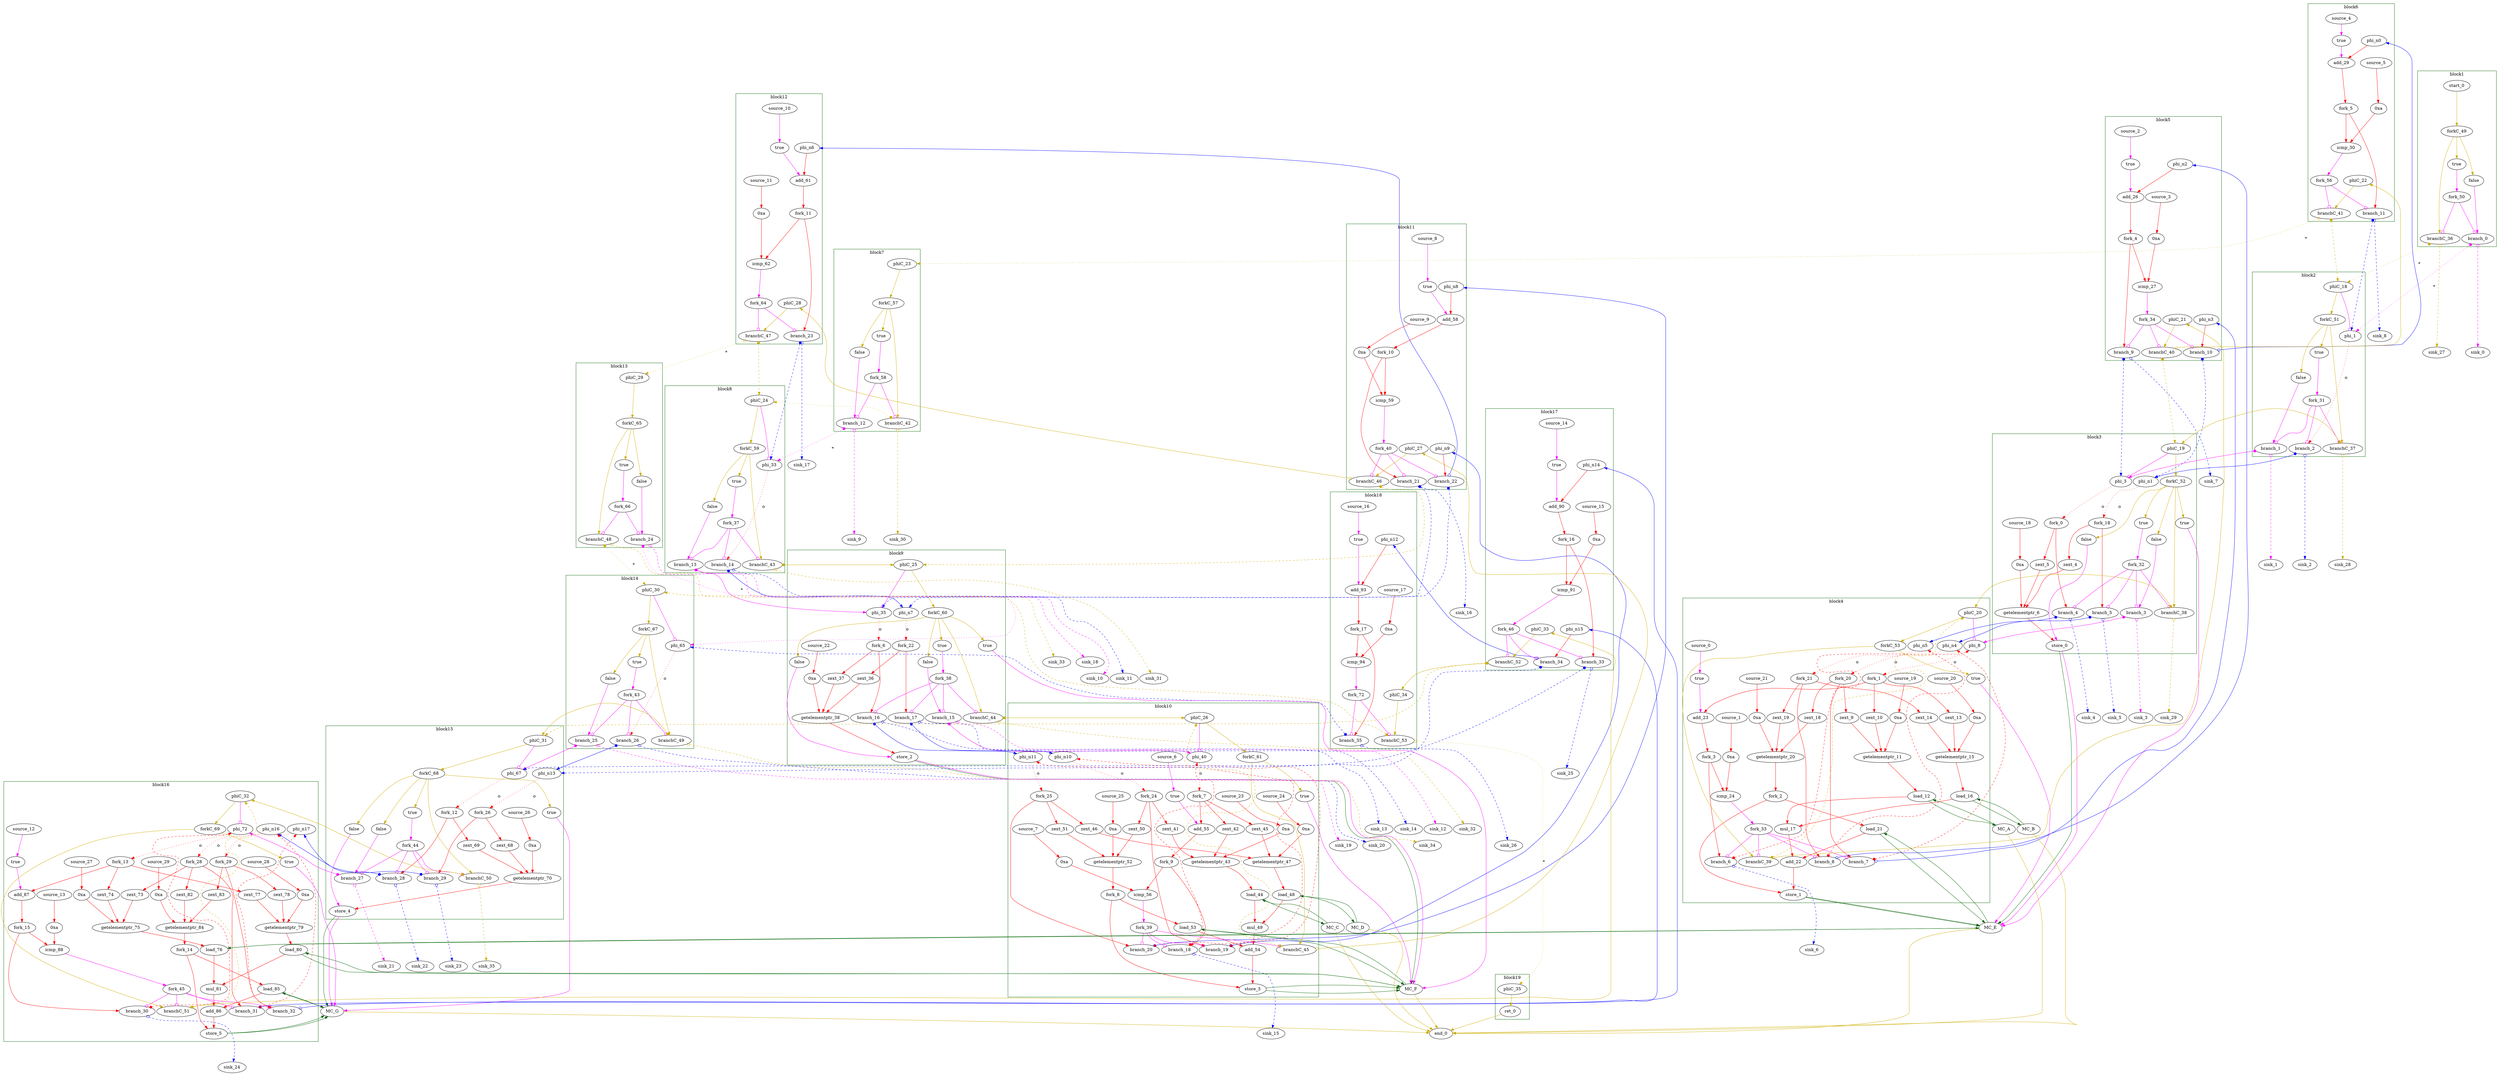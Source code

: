 // Number of blocks: 364
// Number of channels: 513
Digraph G {

  // Blocks
subgraph cluster_1 {
color = "darkgreen"
label = "block1"
  brCst_block1 [type=Constant, in="in1:1", out="out1:1", bbID = 1, value="0x1", label=true,  shape=oval];
  cst_0 [type=Constant, in="in1:1", out="out1:1", bbID = 1, value="0x0", label=false,  shape=oval];
  branch_0 [type=Branch, in="in1:1 in2?:1", out="out1+:1 out2-:1", bbID = 1,  shape=oval];
  start_0 [type=Entry, in="in1:0", out="out1:0", bbID = 1,  shape=oval];
  forkC_49 [type=Fork, in="in1:0", out="out1:0 out2:0 out3:0", bbID = 1,  shape=oval];
  branchC_36 [type=Branch, in="in1:0 in2?:1", out="out1+:0 out2-:0", bbID = 1,  shape=oval];
  fork_50 [type=Fork, in="in1:1", out="out1:1 out2:1", bbID = 1,  shape=oval];
}
subgraph cluster_2 {
color = "darkgreen"
label = "block2"
  phi_1 [type=Mux, in="in1?:1 in2:4 in3:4", out="out1:4", delay=1.624, bbID = 2,  shape=oval];
  brCst_block2 [type=Constant, in="in1:1", out="out1:1", bbID = 2, value="0x1", label=true,  shape=oval];
  cst_1 [type=Constant, in="in1:1", out="out1:1", bbID = 2, value="0x0", label=false,  shape=oval];
  branch_1 [type=Branch, in="in1:1 in2?:1", out="out1+:1 out2-:1", bbID = 2,  shape=oval];
  branch_2 [type=Branch, in="in1:4 in2?:1", out="out1+:4 out2-:4", bbID = 2,  shape=oval];
  fork_31 [type=Fork, in="in1:1", out="out1:1 out2:1 out3:1", bbID = 2,  shape=oval];
  phiC_18 [type=CntrlMerge, in="in1:0 in2:0", out="out1:0 out2?:1", bbID = 2,  shape=oval];
  forkC_51 [type=Fork, in="in1:0", out="out1:0 out2:0 out3:0", bbID = 2,  shape=oval];
  branchC_37 [type=Branch, in="in1:0 in2?:1", out="out1+:0 out2-:0", bbID = 2,  shape=oval];
}
subgraph cluster_3 {
color = "darkgreen"
label = "block3"
  phi_3 [type=Mux, in="in1?:1 in2:4 in3:4", out="out1:4", delay=1.624, bbID = 3,  shape=oval];
  zext_4 [type=Operator, in="in1:4", out="out1:4", op = "zext_op", bbID = 3,  shape=oval];
  zext_5 [type=Operator, in="in1:4", out="out1:4", op = "zext_op", bbID = 3,  shape=oval];
  getelementptr_6 [type=Operator, in="in1:32 in2:32 in3:32", out="out1:32", op = "getelementptr_op", delay=8.328, constants=1, bbID = 3,  shape=oval];
  cst_2 [type=Constant, in="in1:1", out="out1:1", bbID = 3, value="0x0", label=false,  shape=oval];
  store_0 [type=Operator, in="in1:1 in2:32", out="out1:1 out2:32", op = "mc_store_op", delay=8.058, bbID = 3, portID = 0, offset = 0,  shape=oval];
  brCst_block3 [type=Constant, in="in1:1", out="out1:1", bbID = 3, value="0x1", label=true,  shape=oval];
  cst_3 [type=Constant, in="in1:1", out="out1:1", bbID = 3, value="0x0", label=false,  shape=oval];
  cst_30 [type=Constant, in="in1:4", out="out1:4", bbID = 3, value="0xa", label="0xa",  shape=oval];
  phi_n1 [type=Merge, in="in1:4 in2:4", out="out1:4", delay=1.624, bbID = 3,  shape=oval];
  fork_0 [type=Fork, in="in1:4", out="out1:4 out2:4", bbID = 3,  shape=oval];
  fork_18 [type=Fork, in="in1:4", out="out1:4 out2:4", bbID = 3,  shape=oval];
  branch_3 [type=Branch, in="in1:1 in2?:1", out="out1+:1 out2-:1", bbID = 3,  shape=oval];
  branch_4 [type=Branch, in="in1:4 in2?:1", out="out1+:4 out2-:4", bbID = 3,  shape=oval];
  branch_5 [type=Branch, in="in1:4 in2?:1", out="out1+:4 out2-:4", bbID = 3,  shape=oval];
  fork_32 [type=Fork, in="in1:1", out="out1:1 out2:1 out3:1 out4:1", bbID = 3,  shape=oval];
  cst_42 [type=Constant, in="in1:1", out="out1:1", bbID = 3, value="0x1", label=true,  shape=oval];
  phiC_19 [type=CntrlMerge, in="in1:0 in2:0", out="out1:0 out2?:1", bbID = 3,  shape=oval];
  forkC_52 [type=Fork, in="in1:0", out="out1:0 out2:0 out3:0 out4:0 out5:0", bbID = 3,  shape=oval];
  branchC_38 [type=Branch, in="in1:0 in2?:1", out="out1+:0 out2-:0", bbID = 3,  shape=oval];
  source_18 [type=Source, out="out1:4", bbID = 3,  shape=oval];
}
subgraph cluster_4 {
color = "darkgreen"
label = "block4"
  phi_8 [type=Mux, in="in1?:1 in2:4 in3:4", out="out1:4", delay=1.624, bbID = 4,  shape=oval];
  zext_9 [type=Operator, in="in1:4", out="out1:4", op = "zext_op", bbID = 4,  shape=oval];
  zext_10 [type=Operator, in="in1:4", out="out1:4", op = "zext_op", bbID = 4,  shape=oval];
  getelementptr_11 [type=Operator, in="in1:32 in2:32 in3:32", out="out1:32", op = "getelementptr_op", delay=8.328, constants=1, bbID = 4,  shape=oval];
  load_12 [type=Operator, in="in1:32 in2:32", out="out1:32 out2:32", op = "mc_load_op", delay=7.999, latency=2, bbID = 4, portID = 0, offset = 0,  shape=oval];
  zext_13 [type=Operator, in="in1:4", out="out1:4", op = "zext_op", bbID = 4,  shape=oval];
  zext_14 [type=Operator, in="in1:4", out="out1:4", op = "zext_op", bbID = 4,  shape=oval];
  getelementptr_15 [type=Operator, in="in1:32 in2:32 in3:32", out="out1:32", op = "getelementptr_op", delay=8.328, constants=1, bbID = 4,  shape=oval];
  load_16 [type=Operator, in="in1:32 in2:32", out="out1:32 out2:32", op = "mc_load_op", delay=7.999, latency=2, bbID = 4, portID = 0, offset = 0,  shape=oval];
  mul_17 [type=Operator, in="in1:32 in2:32", out="out1:32", op = "mul_op", latency=4, bbID = 4,  shape=oval];
  zext_18 [type=Operator, in="in1:4", out="out1:4", op = "zext_op", bbID = 4,  shape=oval];
  zext_19 [type=Operator, in="in1:4", out="out1:4", op = "zext_op", bbID = 4,  shape=oval];
  getelementptr_20 [type=Operator, in="in1:32 in2:32 in3:32", out="out1:32", op = "getelementptr_op", delay=8.328, constants=1, bbID = 4,  shape=oval];
  load_21 [type=Operator, in="in1:32 in2:32", out="out1:32 out2:32", op = "mc_load_op", delay=7.999, latency=2, bbID = 4, portID = 0, offset = 0,  shape=oval];
  add_22 [type=Operator, in="in1:32 in2:32", out="out1:32", op = "add_op", delay=3.146, bbID = 4,  shape=oval];
  store_1 [type=Operator, in="in1:32 in2:32", out="out1:32 out2:32", op = "mc_store_op", delay=8.058, bbID = 4, portID = 1, offset = 0,  shape=oval];
  cst_4 [type=Constant, in="in1:1", out="out1:1", bbID = 4, value="0x1", label=true,  shape=oval];
  add_23 [type=Operator, in="in1:4 in2:4", out="out1:4", op = "add_op", delay=3.146, bbID = 4,  shape=oval];
  cst_5 [type=Constant, in="in1:4", out="out1:4", bbID = 4, value="0xa", label="0xa",  shape=oval];
  icmp_24 [type=Operator, in="in1:4 in2:4", out="out1:1", op = "icmp_ult_op", delay=3.439, bbID = 4,  shape=oval];
  cst_31 [type=Constant, in="in1:4", out="out1:4", bbID = 4, value="0xa", label="0xa",  shape=oval];
  cst_32 [type=Constant, in="in1:4", out="out1:4", bbID = 4, value="0xa", label="0xa",  shape=oval];
  cst_33 [type=Constant, in="in1:4", out="out1:4", bbID = 4, value="0xa", label="0xa",  shape=oval];
  phi_n4 [type=Merge, in="in1:4 in2:4", out="out1:4", delay=1.624, bbID = 4,  shape=oval];
  phi_n5 [type=Merge, in="in1:4 in2:4", out="out1:4", delay=1.624, bbID = 4,  shape=oval];
  fork_1 [type=Fork, in="in1:4", out="out1:4 out2:4 out3:4", bbID = 4,  shape=oval];
  fork_2 [type=Fork, in="in1:32", out="out1:32 out2:32", bbID = 4,  shape=oval];
  fork_3 [type=Fork, in="in1:4", out="out1:4 out2:4", bbID = 4,  shape=oval];
  fork_20 [type=Fork, in="in1:4", out="out1:4 out2:4 out3:4", bbID = 4,  shape=oval];
  fork_21 [type=Fork, in="in1:4", out="out1:4 out2:4 out3:4", bbID = 4,  shape=oval];
  branch_6 [type=Branch, in="in1:4 in2?:1", out="out1+:4 out2-:4", bbID = 4,  shape=oval];
  branch_7 [type=Branch, in="in1:4 in2?:1", out="out1+:4 out2-:4", bbID = 4,  shape=oval];
  branch_8 [type=Branch, in="in1:4 in2?:1", out="out1+:4 out2-:4", bbID = 4,  shape=oval];
  fork_33 [type=Fork, in="in1:1", out="out1:1 out2:1 out3:1 out4:1", bbID = 4,  shape=oval];
  cst_43 [type=Constant, in="in1:1", out="out1:1", bbID = 4, value="0x1", label=true,  shape=oval];
  phiC_20 [type=CntrlMerge, in="in1:0 in2:0", out="out1:0 out2?:1", bbID = 4,  shape=oval];
  forkC_53 [type=Fork, in="in1:0", out="out1:0 out2:0", bbID = 4,  shape=oval];
  branchC_39 [type=Branch, in="in1:0 in2?:1", out="out1+:0 out2-:0", bbID = 4,  shape=oval];
  source_0 [type=Source, out="out1:1", bbID = 4,  shape=oval];
  source_1 [type=Source, out="out1:4", bbID = 4,  shape=oval];
  source_19 [type=Source, out="out1:4", bbID = 4,  shape=oval];
  source_20 [type=Source, out="out1:4", bbID = 4,  shape=oval];
  source_21 [type=Source, out="out1:4", bbID = 4,  shape=oval];
}
subgraph cluster_5 {
color = "darkgreen"
label = "block5"
  cst_6 [type=Constant, in="in1:1", out="out1:1", bbID = 5, value="0x1", label=true,  shape=oval];
  add_26 [type=Operator, in="in1:4 in2:4", out="out1:4", op = "add_op", delay=3.146, bbID = 5,  shape=oval];
  cst_7 [type=Constant, in="in1:4", out="out1:4", bbID = 5, value="0xa", label="0xa",  shape=oval];
  icmp_27 [type=Operator, in="in1:4 in2:4", out="out1:1", op = "icmp_ult_op", delay=3.439, bbID = 5,  shape=oval];
  phi_n2 [type=Merge, in="in1:4", out="out1:4", bbID = 5,  shape=oval];
  phi_n3 [type=Merge, in="in1:4", out="out1:4", bbID = 5,  shape=oval];
  fork_4 [type=Fork, in="in1:4", out="out1:4 out2:4", bbID = 5,  shape=oval];
  branch_9 [type=Branch, in="in1:4 in2?:1", out="out1+:4 out2-:4", bbID = 5,  shape=oval];
  branch_10 [type=Branch, in="in1:4 in2?:1", out="out1+:4 out2-:4", bbID = 5,  shape=oval];
  fork_34 [type=Fork, in="in1:1", out="out1:1 out2:1 out3:1", bbID = 5,  shape=oval];
  phiC_21 [type=Merge, in="in1:0", out="out1:0", bbID = 5,  shape=oval];
  branchC_40 [type=Branch, in="in1:0 in2?:1", out="out1+:0 out2-:0", bbID = 5,  shape=oval];
  source_2 [type=Source, out="out1:1", bbID = 5,  shape=oval];
  source_3 [type=Source, out="out1:4", bbID = 5,  shape=oval];
}
subgraph cluster_6 {
color = "darkgreen"
label = "block6"
  cst_8 [type=Constant, in="in1:1", out="out1:1", bbID = 6, value="0x1", label=true,  shape=oval];
  add_29 [type=Operator, in="in1:4 in2:4", out="out1:4", op = "add_op", delay=3.146, bbID = 6,  shape=oval];
  cst_9 [type=Constant, in="in1:4", out="out1:4", bbID = 6, value="0xa", label="0xa",  shape=oval];
  icmp_30 [type=Operator, in="in1:4 in2:4", out="out1:1", op = "icmp_ult_op", delay=3.439, bbID = 6,  shape=oval];
  phi_n0 [type=Merge, in="in1:4", out="out1:4", bbID = 6,  shape=oval];
  fork_5 [type=Fork, in="in1:4", out="out1:4 out2:4", bbID = 6,  shape=oval];
  branch_11 [type=Branch, in="in1:4 in2?:1", out="out1+:4 out2-:4", bbID = 6,  shape=oval];
  phiC_22 [type=Merge, in="in1:0", out="out1:0", bbID = 6,  shape=oval];
  branchC_41 [type=Branch, in="in1:0 in2?:1", out="out1+:0 out2-:0", bbID = 6,  shape=oval];
  fork_56 [type=Fork, in="in1:1", out="out1:1 out2:1", bbID = 6,  shape=oval];
  source_4 [type=Source, out="out1:1", bbID = 6,  shape=oval];
  source_5 [type=Source, out="out1:4", bbID = 6,  shape=oval];
}
subgraph cluster_7 {
color = "darkgreen"
label = "block7"
  brCst_block7 [type=Constant, in="in1:1", out="out1:1", bbID = 7, value="0x1", label=true,  shape=oval];
  cst_10 [type=Constant, in="in1:1", out="out1:1", bbID = 7, value="0x0", label=false,  shape=oval];
  branch_12 [type=Branch, in="in1:1 in2?:1", out="out1+:1 out2-:1", bbID = 7,  shape=oval];
  phiC_23 [type=Merge, in="in1:0", out="out1:0", bbID = 7,  shape=oval];
  forkC_57 [type=Fork, in="in1:0", out="out1:0 out2:0 out3:0", bbID = 7,  shape=oval];
  branchC_42 [type=Branch, in="in1:0 in2?:1", out="out1+:0 out2-:0", bbID = 7,  shape=oval];
  fork_58 [type=Fork, in="in1:1", out="out1:1 out2:1", bbID = 7,  shape=oval];
}
subgraph cluster_8 {
color = "darkgreen"
label = "block8"
  phi_33 [type=Mux, in="in1?:1 in2:4 in3:4", out="out1:4", delay=1.624, bbID = 8,  shape=oval];
  brCst_block8 [type=Constant, in="in1:1", out="out1:1", bbID = 8, value="0x1", label=true,  shape=oval];
  cst_11 [type=Constant, in="in1:1", out="out1:1", bbID = 8, value="0x0", label=false,  shape=oval];
  branch_13 [type=Branch, in="in1:1 in2?:1", out="out1+:1 out2-:1", bbID = 8,  shape=oval];
  branch_14 [type=Branch, in="in1:4 in2?:1", out="out1+:4 out2-:4", bbID = 8,  shape=oval];
  fork_37 [type=Fork, in="in1:1", out="out1:1 out2:1 out3:1", bbID = 8,  shape=oval];
  phiC_24 [type=CntrlMerge, in="in1:0 in2:0", out="out1:0 out2?:1", bbID = 8,  shape=oval];
  forkC_59 [type=Fork, in="in1:0", out="out1:0 out2:0 out3:0", bbID = 8,  shape=oval];
  branchC_43 [type=Branch, in="in1:0 in2?:1", out="out1+:0 out2-:0", bbID = 8,  shape=oval];
}
subgraph cluster_9 {
color = "darkgreen"
label = "block9"
  phi_35 [type=Mux, in="in1?:1 in2:4 in3:4", out="out1:4", delay=1.624, bbID = 9,  shape=oval];
  zext_36 [type=Operator, in="in1:4", out="out1:4", op = "zext_op", bbID = 9,  shape=oval];
  zext_37 [type=Operator, in="in1:4", out="out1:4", op = "zext_op", bbID = 9,  shape=oval];
  getelementptr_38 [type=Operator, in="in1:32 in2:32 in3:32", out="out1:32", op = "getelementptr_op", delay=8.328, constants=1, bbID = 9,  shape=oval];
  cst_12 [type=Constant, in="in1:1", out="out1:1", bbID = 9, value="0x0", label=false,  shape=oval];
  store_2 [type=Operator, in="in1:1 in2:32", out="out1:1 out2:32", op = "mc_store_op", delay=8.058, bbID = 9, portID = 0, offset = 0,  shape=oval];
  brCst_block9 [type=Constant, in="in1:1", out="out1:1", bbID = 9, value="0x1", label=true,  shape=oval];
  cst_13 [type=Constant, in="in1:1", out="out1:1", bbID = 9, value="0x0", label=false,  shape=oval];
  cst_34 [type=Constant, in="in1:4", out="out1:4", bbID = 9, value="0xa", label="0xa",  shape=oval];
  phi_n7 [type=Merge, in="in1:4 in2:4", out="out1:4", delay=1.624, bbID = 9,  shape=oval];
  fork_6 [type=Fork, in="in1:4", out="out1:4 out2:4", bbID = 9,  shape=oval];
  fork_22 [type=Fork, in="in1:4", out="out1:4 out2:4", bbID = 9,  shape=oval];
  branch_15 [type=Branch, in="in1:1 in2?:1", out="out1+:1 out2-:1", bbID = 9,  shape=oval];
  branch_16 [type=Branch, in="in1:4 in2?:1", out="out1+:4 out2-:4", bbID = 9,  shape=oval];
  branch_17 [type=Branch, in="in1:4 in2?:1", out="out1+:4 out2-:4", bbID = 9,  shape=oval];
  fork_38 [type=Fork, in="in1:1", out="out1:1 out2:1 out3:1 out4:1", bbID = 9,  shape=oval];
  cst_44 [type=Constant, in="in1:1", out="out1:1", bbID = 9, value="0x1", label=true,  shape=oval];
  phiC_25 [type=CntrlMerge, in="in1:0 in2:0", out="out1:0 out2?:1", bbID = 9,  shape=oval];
  forkC_60 [type=Fork, in="in1:0", out="out1:0 out2:0 out3:0 out4:0 out5:0", bbID = 9,  shape=oval];
  branchC_44 [type=Branch, in="in1:0 in2?:1", out="out1+:0 out2-:0", bbID = 9,  shape=oval];
  source_22 [type=Source, out="out1:4", bbID = 9,  shape=oval];
}
subgraph cluster_10 {
color = "darkgreen"
label = "block10"
  phi_40 [type=Mux, in="in1?:1 in2:4 in3:4", out="out1:4", delay=1.624, bbID = 10,  shape=oval];
  zext_41 [type=Operator, in="in1:4", out="out1:4", op = "zext_op", bbID = 10,  shape=oval];
  zext_42 [type=Operator, in="in1:4", out="out1:4", op = "zext_op", bbID = 10,  shape=oval];
  getelementptr_43 [type=Operator, in="in1:32 in2:32 in3:32", out="out1:32", op = "getelementptr_op", delay=8.328, constants=1, bbID = 10,  shape=oval];
  load_44 [type=Operator, in="in1:32 in2:32", out="out1:32 out2:32", op = "mc_load_op", delay=7.999, latency=2, bbID = 10, portID = 0, offset = 0,  shape=oval];
  zext_45 [type=Operator, in="in1:4", out="out1:4", op = "zext_op", bbID = 10,  shape=oval];
  zext_46 [type=Operator, in="in1:4", out="out1:4", op = "zext_op", bbID = 10,  shape=oval];
  getelementptr_47 [type=Operator, in="in1:32 in2:32 in3:32", out="out1:32", op = "getelementptr_op", delay=8.328, constants=1, bbID = 10,  shape=oval];
  load_48 [type=Operator, in="in1:32 in2:32", out="out1:32 out2:32", op = "mc_load_op", delay=7.999, latency=2, bbID = 10, portID = 0, offset = 0,  shape=oval];
  mul_49 [type=Operator, in="in1:32 in2:32", out="out1:32", op = "mul_op", latency=4, bbID = 10,  shape=oval];
  zext_50 [type=Operator, in="in1:4", out="out1:4", op = "zext_op", bbID = 10,  shape=oval];
  zext_51 [type=Operator, in="in1:4", out="out1:4", op = "zext_op", bbID = 10,  shape=oval];
  getelementptr_52 [type=Operator, in="in1:32 in2:32 in3:32", out="out1:32", op = "getelementptr_op", delay=8.328, constants=1, bbID = 10,  shape=oval];
  load_53 [type=Operator, in="in1:32 in2:32", out="out1:32 out2:32", op = "mc_load_op", delay=7.999, latency=2, bbID = 10, portID = 0, offset = 0,  shape=oval];
  add_54 [type=Operator, in="in1:32 in2:32", out="out1:32", op = "add_op", delay=3.146, bbID = 10,  shape=oval];
  store_3 [type=Operator, in="in1:32 in2:32", out="out1:32 out2:32", op = "mc_store_op", delay=8.058, bbID = 10, portID = 1, offset = 0,  shape=oval];
  cst_14 [type=Constant, in="in1:1", out="out1:1", bbID = 10, value="0x1", label=true,  shape=oval];
  add_55 [type=Operator, in="in1:4 in2:4", out="out1:4", op = "add_op", delay=3.146, bbID = 10,  shape=oval];
  cst_15 [type=Constant, in="in1:4", out="out1:4", bbID = 10, value="0xa", label="0xa",  shape=oval];
  icmp_56 [type=Operator, in="in1:4 in2:4", out="out1:1", op = "icmp_ult_op", delay=3.439, bbID = 10,  shape=oval];
  cst_35 [type=Constant, in="in1:4", out="out1:4", bbID = 10, value="0xa", label="0xa",  shape=oval];
  cst_36 [type=Constant, in="in1:4", out="out1:4", bbID = 10, value="0xa", label="0xa",  shape=oval];
  cst_37 [type=Constant, in="in1:4", out="out1:4", bbID = 10, value="0xa", label="0xa",  shape=oval];
  phi_n10 [type=Merge, in="in1:4 in2:4", out="out1:4", delay=1.624, bbID = 10,  shape=oval];
  phi_n11 [type=Merge, in="in1:4 in2:4", out="out1:4", delay=1.624, bbID = 10,  shape=oval];
  fork_7 [type=Fork, in="in1:4", out="out1:4 out2:4 out3:4", bbID = 10,  shape=oval];
  fork_8 [type=Fork, in="in1:32", out="out1:32 out2:32", bbID = 10,  shape=oval];
  fork_9 [type=Fork, in="in1:4", out="out1:4 out2:4", bbID = 10,  shape=oval];
  fork_24 [type=Fork, in="in1:4", out="out1:4 out2:4 out3:4", bbID = 10,  shape=oval];
  fork_25 [type=Fork, in="in1:4", out="out1:4 out2:4 out3:4", bbID = 10,  shape=oval];
  branch_18 [type=Branch, in="in1:4 in2?:1", out="out1+:4 out2-:4", bbID = 10,  shape=oval];
  branch_19 [type=Branch, in="in1:4 in2?:1", out="out1+:4 out2-:4", bbID = 10,  shape=oval];
  branch_20 [type=Branch, in="in1:4 in2?:1", out="out1+:4 out2-:4", bbID = 10,  shape=oval];
  fork_39 [type=Fork, in="in1:1", out="out1:1 out2:1 out3:1 out4:1", bbID = 10,  shape=oval];
  cst_45 [type=Constant, in="in1:1", out="out1:1", bbID = 10, value="0x1", label=true,  shape=oval];
  phiC_26 [type=CntrlMerge, in="in1:0 in2:0", out="out1:0 out2?:1", bbID = 10,  shape=oval];
  forkC_61 [type=Fork, in="in1:0", out="out1:0 out2:0", bbID = 10,  shape=oval];
  branchC_45 [type=Branch, in="in1:0 in2?:1", out="out1+:0 out2-:0", bbID = 10,  shape=oval];
  source_6 [type=Source, out="out1:1", bbID = 10,  shape=oval];
  source_7 [type=Source, out="out1:4", bbID = 10,  shape=oval];
  source_23 [type=Source, out="out1:4", bbID = 10,  shape=oval];
  source_24 [type=Source, out="out1:4", bbID = 10,  shape=oval];
  source_25 [type=Source, out="out1:4", bbID = 10,  shape=oval];
}
subgraph cluster_11 {
color = "darkgreen"
label = "block11"
  cst_16 [type=Constant, in="in1:1", out="out1:1", bbID = 11, value="0x1", label=true,  shape=oval];
  add_58 [type=Operator, in="in1:4 in2:4", out="out1:4", op = "add_op", delay=3.146, bbID = 11,  shape=oval];
  cst_17 [type=Constant, in="in1:4", out="out1:4", bbID = 11, value="0xa", label="0xa",  shape=oval];
  icmp_59 [type=Operator, in="in1:4 in2:4", out="out1:1", op = "icmp_ult_op", delay=3.439, bbID = 11,  shape=oval];
  phi_n8 [type=Merge, in="in1:4", out="out1:4", bbID = 11,  shape=oval];
  phi_n9 [type=Merge, in="in1:4", out="out1:4", bbID = 11,  shape=oval];
  fork_10 [type=Fork, in="in1:4", out="out1:4 out2:4", bbID = 11,  shape=oval];
  branch_21 [type=Branch, in="in1:4 in2?:1", out="out1+:4 out2-:4", bbID = 11,  shape=oval];
  branch_22 [type=Branch, in="in1:4 in2?:1", out="out1+:4 out2-:4", bbID = 11,  shape=oval];
  fork_40 [type=Fork, in="in1:1", out="out1:1 out2:1 out3:1", bbID = 11,  shape=oval];
  phiC_27 [type=Merge, in="in1:0", out="out1:0", bbID = 11,  shape=oval];
  branchC_46 [type=Branch, in="in1:0 in2?:1", out="out1+:0 out2-:0", bbID = 11,  shape=oval];
  source_8 [type=Source, out="out1:1", bbID = 11,  shape=oval];
  source_9 [type=Source, out="out1:4", bbID = 11,  shape=oval];
}
subgraph cluster_12 {
color = "darkgreen"
label = "block12"
  cst_18 [type=Constant, in="in1:1", out="out1:1", bbID = 12, value="0x1", label=true,  shape=oval];
  add_61 [type=Operator, in="in1:4 in2:4", out="out1:4", op = "add_op", delay=3.146, bbID = 12,  shape=oval];
  cst_19 [type=Constant, in="in1:4", out="out1:4", bbID = 12, value="0xa", label="0xa",  shape=oval];
  icmp_62 [type=Operator, in="in1:4 in2:4", out="out1:1", op = "icmp_ult_op", delay=3.439, bbID = 12,  shape=oval];
  phi_n6 [type=Merge, in="in1:4", out="out1:4", bbID = 12,  shape=oval];
  fork_11 [type=Fork, in="in1:4", out="out1:4 out2:4", bbID = 12,  shape=oval];
  branch_23 [type=Branch, in="in1:4 in2?:1", out="out1+:4 out2-:4", bbID = 12,  shape=oval];
  phiC_28 [type=Merge, in="in1:0", out="out1:0", bbID = 12,  shape=oval];
  branchC_47 [type=Branch, in="in1:0 in2?:1", out="out1+:0 out2-:0", bbID = 12,  shape=oval];
  fork_64 [type=Fork, in="in1:1", out="out1:1 out2:1", bbID = 12,  shape=oval];
  source_10 [type=Source, out="out1:1", bbID = 12,  shape=oval];
  source_11 [type=Source, out="out1:4", bbID = 12,  shape=oval];
}
subgraph cluster_13 {
color = "darkgreen"
label = "block13"
  brCst_block13 [type=Constant, in="in1:1", out="out1:1", bbID = 13, value="0x1", label=true,  shape=oval];
  cst_20 [type=Constant, in="in1:1", out="out1:1", bbID = 13, value="0x0", label=false,  shape=oval];
  branch_24 [type=Branch, in="in1:1 in2?:1", out="out1+:1 out2-:1", bbID = 13,  shape=oval];
  phiC_29 [type=Merge, in="in1:0", out="out1:0", bbID = 13,  shape=oval];
  forkC_65 [type=Fork, in="in1:0", out="out1:0 out2:0 out3:0", bbID = 13,  shape=oval];
  branchC_48 [type=Branch, in="in1:0 in2?:1", out="out1+:0 out2-:0", bbID = 13,  shape=oval];
  fork_66 [type=Fork, in="in1:1", out="out1:1 out2:1", bbID = 13,  shape=oval];
}
subgraph cluster_14 {
color = "darkgreen"
label = "block14"
  phi_65 [type=Mux, in="in1?:1 in2:4 in3:4", out="out1:4", delay=1.624, bbID = 14,  shape=oval];
  brCst_block14 [type=Constant, in="in1:1", out="out1:1", bbID = 14, value="0x1", label=true,  shape=oval];
  cst_21 [type=Constant, in="in1:1", out="out1:1", bbID = 14, value="0x0", label=false,  shape=oval];
  branch_25 [type=Branch, in="in1:1 in2?:1", out="out1+:1 out2-:1", bbID = 14,  shape=oval];
  branch_26 [type=Branch, in="in1:4 in2?:1", out="out1+:4 out2-:4", bbID = 14,  shape=oval];
  fork_43 [type=Fork, in="in1:1", out="out1:1 out2:1 out3:1", bbID = 14,  shape=oval];
  phiC_30 [type=CntrlMerge, in="in1:0 in2:0", out="out1:0 out2?:1", bbID = 14,  shape=oval];
  forkC_67 [type=Fork, in="in1:0", out="out1:0 out2:0 out3:0", bbID = 14,  shape=oval];
  branchC_49 [type=Branch, in="in1:0 in2?:1", out="out1+:0 out2-:0", bbID = 14,  shape=oval];
}
subgraph cluster_15 {
color = "darkgreen"
label = "block15"
  phi_67 [type=Mux, in="in1?:1 in2:4 in3:4", out="out1:4", delay=1.624, bbID = 15,  shape=oval];
  zext_68 [type=Operator, in="in1:4", out="out1:4", op = "zext_op", bbID = 15,  shape=oval];
  zext_69 [type=Operator, in="in1:4", out="out1:4", op = "zext_op", bbID = 15,  shape=oval];
  getelementptr_70 [type=Operator, in="in1:32 in2:32 in3:32", out="out1:32", op = "getelementptr_op", delay=8.328, constants=1, bbID = 15,  shape=oval];
  cst_22 [type=Constant, in="in1:1", out="out1:1", bbID = 15, value="0x0", label=false,  shape=oval];
  store_4 [type=Operator, in="in1:1 in2:32", out="out1:1 out2:32", op = "mc_store_op", delay=8.058, bbID = 15, portID = 0, offset = 0,  shape=oval];
  brCst_block15 [type=Constant, in="in1:1", out="out1:1", bbID = 15, value="0x1", label=true,  shape=oval];
  cst_23 [type=Constant, in="in1:1", out="out1:1", bbID = 15, value="0x0", label=false,  shape=oval];
  cst_38 [type=Constant, in="in1:4", out="out1:4", bbID = 15, value="0xa", label="0xa",  shape=oval];
  phi_n13 [type=Merge, in="in1:4 in2:4", out="out1:4", delay=1.624, bbID = 15,  shape=oval];
  fork_12 [type=Fork, in="in1:4", out="out1:4 out2:4", bbID = 15,  shape=oval];
  fork_26 [type=Fork, in="in1:4", out="out1:4 out2:4", bbID = 15,  shape=oval];
  branch_27 [type=Branch, in="in1:1 in2?:1", out="out1+:1 out2-:1", bbID = 15,  shape=oval];
  branch_28 [type=Branch, in="in1:4 in2?:1", out="out1+:4 out2-:4", bbID = 15,  shape=oval];
  branch_29 [type=Branch, in="in1:4 in2?:1", out="out1+:4 out2-:4", bbID = 15,  shape=oval];
  fork_44 [type=Fork, in="in1:1", out="out1:1 out2:1 out3:1 out4:1", bbID = 15,  shape=oval];
  cst_46 [type=Constant, in="in1:1", out="out1:1", bbID = 15, value="0x1", label=true,  shape=oval];
  phiC_31 [type=CntrlMerge, in="in1:0 in2:0", out="out1:0 out2?:1", bbID = 15,  shape=oval];
  forkC_68 [type=Fork, in="in1:0", out="out1:0 out2:0 out3:0 out4:0 out5:0", bbID = 15,  shape=oval];
  branchC_50 [type=Branch, in="in1:0 in2?:1", out="out1+:0 out2-:0", bbID = 15,  shape=oval];
  source_26 [type=Source, out="out1:4", bbID = 15,  shape=oval];
}
subgraph cluster_16 {
color = "darkgreen"
label = "block16"
  phi_72 [type=Mux, in="in1?:1 in2:4 in3:4", out="out1:4", delay=1.624, bbID = 16,  shape=oval];
  zext_73 [type=Operator, in="in1:4", out="out1:4", op = "zext_op", bbID = 16,  shape=oval];
  zext_74 [type=Operator, in="in1:4", out="out1:4", op = "zext_op", bbID = 16,  shape=oval];
  getelementptr_75 [type=Operator, in="in1:32 in2:32 in3:32", out="out1:32", op = "getelementptr_op", delay=8.328, constants=1, bbID = 16,  shape=oval];
  load_76 [type=Operator, in="in1:32 in2:32", out="out1:32 out2:32", op = "mc_load_op", delay=7.999, latency=2, bbID = 16, portID = 1, offset = 0,  shape=oval];
  zext_77 [type=Operator, in="in1:4", out="out1:4", op = "zext_op", bbID = 16,  shape=oval];
  zext_78 [type=Operator, in="in1:4", out="out1:4", op = "zext_op", bbID = 16,  shape=oval];
  getelementptr_79 [type=Operator, in="in1:32 in2:32 in3:32", out="out1:32", op = "getelementptr_op", delay=8.328, constants=1, bbID = 16,  shape=oval];
  load_80 [type=Operator, in="in1:32 in2:32", out="out1:32 out2:32", op = "mc_load_op", delay=7.999, latency=2, bbID = 16, portID = 1, offset = 0,  shape=oval];
  mul_81 [type=Operator, in="in1:32 in2:32", out="out1:32", op = "mul_op", latency=4, bbID = 16,  shape=oval];
  zext_82 [type=Operator, in="in1:4", out="out1:4", op = "zext_op", bbID = 16,  shape=oval];
  zext_83 [type=Operator, in="in1:4", out="out1:4", op = "zext_op", bbID = 16,  shape=oval];
  getelementptr_84 [type=Operator, in="in1:32 in2:32 in3:32", out="out1:32", op = "getelementptr_op", delay=8.328, constants=1, bbID = 16,  shape=oval];
  load_85 [type=Operator, in="in1:32 in2:32", out="out1:32 out2:32", op = "mc_load_op", delay=7.999, latency=2, bbID = 16, portID = 0, offset = 0,  shape=oval];
  add_86 [type=Operator, in="in1:32 in2:32", out="out1:32", op = "add_op", delay=3.146, bbID = 16,  shape=oval];
  store_5 [type=Operator, in="in1:32 in2:32", out="out1:32 out2:32", op = "mc_store_op", delay=8.058, bbID = 16, portID = 1, offset = 0,  shape=oval];
  cst_24 [type=Constant, in="in1:1", out="out1:1", bbID = 16, value="0x1", label=true,  shape=oval];
  add_87 [type=Operator, in="in1:4 in2:4", out="out1:4", op = "add_op", delay=3.146, bbID = 16,  shape=oval];
  cst_25 [type=Constant, in="in1:4", out="out1:4", bbID = 16, value="0xa", label="0xa",  shape=oval];
  icmp_88 [type=Operator, in="in1:4 in2:4", out="out1:1", op = "icmp_ult_op", delay=3.439, bbID = 16,  shape=oval];
  cst_39 [type=Constant, in="in1:4", out="out1:4", bbID = 16, value="0xa", label="0xa",  shape=oval];
  cst_40 [type=Constant, in="in1:4", out="out1:4", bbID = 16, value="0xa", label="0xa",  shape=oval];
  cst_41 [type=Constant, in="in1:4", out="out1:4", bbID = 16, value="0xa", label="0xa",  shape=oval];
  phi_n16 [type=Merge, in="in1:4 in2:4", out="out1:4", delay=1.624, bbID = 16,  shape=oval];
  phi_n17 [type=Merge, in="in1:4 in2:4", out="out1:4", delay=1.624, bbID = 16,  shape=oval];
  fork_13 [type=Fork, in="in1:4", out="out1:4 out2:4 out3:4", bbID = 16,  shape=oval];
  fork_14 [type=Fork, in="in1:32", out="out1:32 out2:32", bbID = 16,  shape=oval];
  fork_15 [type=Fork, in="in1:4", out="out1:4 out2:4", bbID = 16,  shape=oval];
  fork_28 [type=Fork, in="in1:4", out="out1:4 out2:4 out3:4", bbID = 16,  shape=oval];
  fork_29 [type=Fork, in="in1:4", out="out1:4 out2:4 out3:4", bbID = 16,  shape=oval];
  branch_30 [type=Branch, in="in1:4 in2?:1", out="out1+:4 out2-:4", bbID = 16,  shape=oval];
  branch_31 [type=Branch, in="in1:4 in2?:1", out="out1+:4 out2-:4", bbID = 16,  shape=oval];
  branch_32 [type=Branch, in="in1:4 in2?:1", out="out1+:4 out2-:4", bbID = 16,  shape=oval];
  fork_45 [type=Fork, in="in1:1", out="out1:1 out2:1 out3:1 out4:1", bbID = 16,  shape=oval];
  cst_47 [type=Constant, in="in1:1", out="out1:1", bbID = 16, value="0x1", label=true,  shape=oval];
  phiC_32 [type=CntrlMerge, in="in1:0 in2:0", out="out1:0 out2?:1", bbID = 16,  shape=oval];
  forkC_69 [type=Fork, in="in1:0", out="out1:0 out2:0", bbID = 16,  shape=oval];
  branchC_51 [type=Branch, in="in1:0 in2?:1", out="out1+:0 out2-:0", bbID = 16,  shape=oval];
  source_12 [type=Source, out="out1:1", bbID = 16,  shape=oval];
  source_13 [type=Source, out="out1:4", bbID = 16,  shape=oval];
  source_27 [type=Source, out="out1:4", bbID = 16,  shape=oval];
  source_28 [type=Source, out="out1:4", bbID = 16,  shape=oval];
  source_29 [type=Source, out="out1:4", bbID = 16,  shape=oval];
}
subgraph cluster_17 {
color = "darkgreen"
label = "block17"
  cst_26 [type=Constant, in="in1:1", out="out1:1", bbID = 17, value="0x1", label=true,  shape=oval];
  add_90 [type=Operator, in="in1:4 in2:4", out="out1:4", op = "add_op", delay=3.146, bbID = 17,  shape=oval];
  cst_27 [type=Constant, in="in1:4", out="out1:4", bbID = 17, value="0xa", label="0xa",  shape=oval];
  icmp_91 [type=Operator, in="in1:4 in2:4", out="out1:1", op = "icmp_ult_op", delay=3.439, bbID = 17,  shape=oval];
  phi_n14 [type=Merge, in="in1:4", out="out1:4", bbID = 17,  shape=oval];
  phi_n15 [type=Merge, in="in1:4", out="out1:4", bbID = 17,  shape=oval];
  fork_16 [type=Fork, in="in1:4", out="out1:4 out2:4", bbID = 17,  shape=oval];
  branch_33 [type=Branch, in="in1:4 in2?:1", out="out1+:4 out2-:4", bbID = 17,  shape=oval];
  branch_34 [type=Branch, in="in1:4 in2?:1", out="out1+:4 out2-:4", bbID = 17,  shape=oval];
  fork_46 [type=Fork, in="in1:1", out="out1:1 out2:1 out3:1", bbID = 17,  shape=oval];
  phiC_33 [type=Merge, in="in1:0", out="out1:0", bbID = 17,  shape=oval];
  branchC_52 [type=Branch, in="in1:0 in2?:1", out="out1+:0 out2-:0", bbID = 17,  shape=oval];
  source_14 [type=Source, out="out1:1", bbID = 17,  shape=oval];
  source_15 [type=Source, out="out1:4", bbID = 17,  shape=oval];
}
subgraph cluster_18 {
color = "darkgreen"
label = "block18"
  cst_28 [type=Constant, in="in1:1", out="out1:1", bbID = 18, value="0x1", label=true,  shape=oval];
  add_93 [type=Operator, in="in1:4 in2:4", out="out1:4", op = "add_op", delay=3.146, bbID = 18,  shape=oval];
  cst_29 [type=Constant, in="in1:4", out="out1:4", bbID = 18, value="0xa", label="0xa",  shape=oval];
  icmp_94 [type=Operator, in="in1:4 in2:4", out="out1:1", op = "icmp_ult_op", delay=3.439, bbID = 18,  shape=oval];
  phi_n12 [type=Merge, in="in1:4", out="out1:4", bbID = 18,  shape=oval];
  fork_17 [type=Fork, in="in1:4", out="out1:4 out2:4", bbID = 18,  shape=oval];
  branch_35 [type=Branch, in="in1:4 in2?:1", out="out1+:4 out2-:4", bbID = 18,  shape=oval];
  phiC_34 [type=Merge, in="in1:0", out="out1:0", bbID = 18,  shape=oval];
  branchC_53 [type=Branch, in="in1:0 in2?:1", out="out1+:0 out2-:0", bbID = 18,  shape=oval];
  fork_72 [type=Fork, in="in1:1", out="out1:1 out2:1", bbID = 18,  shape=oval];
  source_16 [type=Source, out="out1:1", bbID = 18,  shape=oval];
  source_17 [type=Source, out="out1:4", bbID = 18,  shape=oval];
}
subgraph cluster_19 {
color = "darkgreen"
label = "block19"
  ret_0 [type=Operator, in="in1:0", out="out1:0", op = "ret_op", bbID = 19,  shape=oval];
  phiC_35 [type=Merge, in="in1:0", out="out1:0", bbID = 19,  shape=oval];
}
  MC_E [type=MC, in="in1:32*c0 in2:32*c1 in3:32*s0a in4:32*s0d in5:32*l0a in6:32*s1a in7:32*s1d in8:32*l1a", out="out1:32*l0d out2:32*l1d out3:0*e", bbID = 0, memory = "E", bbcount = 2, ldcount = 2, stcount = 2, ];
  MC_A [type=MC, in="in1:32*l0a", out="out1:32*l0d out2:0*e", bbID = 0, memory = "A", bbcount = 0, ldcount = 1, stcount = 0, ];
  MC_B [type=MC, in="in1:32*l0a", out="out1:32*l0d out2:0*e", bbID = 0, memory = "B", bbcount = 0, ldcount = 1, stcount = 0, ];
  MC_F [type=MC, in="in1:32*c0 in2:32*c1 in3:32*s0a in4:32*s0d in5:32*l0a in6:32*s1a in7:32*s1d in8:32*l1a", out="out1:32*l0d out2:32*l1d out3:0*e", bbID = 0, memory = "F", bbcount = 2, ldcount = 2, stcount = 2, ];
  MC_C [type=MC, in="in1:32*l0a", out="out1:32*l0d out2:0*e", bbID = 0, memory = "C", bbcount = 0, ldcount = 1, stcount = 0, ];
  MC_D [type=MC, in="in1:32*l0a", out="out1:32*l0d out2:0*e", bbID = 0, memory = "D", bbcount = 0, ldcount = 1, stcount = 0, ];
  MC_G [type=MC, in="in1:32*c0 in2:32*c1 in3:32*s0a in4:32*s0d in5:32*l0a in6:32*s1a in7:32*s1d", out="out1:32*l0d out2:0*e", bbID = 0, memory = "G", bbcount = 2, ldcount = 1, stcount = 2, ];
  end_0 [type=Exit, in="in1:0*e in2:0*e in3:0*e in4:0*e in5:0*e in6:0*e in7:0*e in8:0", out="out1:0", bbID = 0,  shape=oval];
  sink_0 [type=Sink, in="in1:1", bbID = 0,  shape=oval];
  sink_1 [type=Sink, in="in1:1", bbID = 0,  shape=oval];
  sink_2 [type=Sink, in="in1:4", bbID = 0,  shape=oval];
  sink_3 [type=Sink, in="in1:1", bbID = 0,  shape=oval];
  sink_4 [type=Sink, in="in1:4", bbID = 0,  shape=oval];
  sink_5 [type=Sink, in="in1:4", bbID = 0,  shape=oval];
  sink_6 [type=Sink, in="in1:4", bbID = 0,  shape=oval];
  sink_7 [type=Sink, in="in1:4", bbID = 0,  shape=oval];
  sink_8 [type=Sink, in="in1:4", bbID = 0,  shape=oval];
  sink_9 [type=Sink, in="in1:1", bbID = 0,  shape=oval];
  sink_10 [type=Sink, in="in1:1", bbID = 0,  shape=oval];
  sink_11 [type=Sink, in="in1:4", bbID = 0,  shape=oval];
  sink_12 [type=Sink, in="in1:1", bbID = 0,  shape=oval];
  sink_13 [type=Sink, in="in1:4", bbID = 0,  shape=oval];
  sink_14 [type=Sink, in="in1:4", bbID = 0,  shape=oval];
  sink_15 [type=Sink, in="in1:4", bbID = 0,  shape=oval];
  sink_16 [type=Sink, in="in1:4", bbID = 0,  shape=oval];
  sink_17 [type=Sink, in="in1:4", bbID = 0,  shape=oval];
  sink_18 [type=Sink, in="in1:1", bbID = 0,  shape=oval];
  sink_19 [type=Sink, in="in1:1", bbID = 0,  shape=oval];
  sink_20 [type=Sink, in="in1:4", bbID = 0,  shape=oval];
  sink_21 [type=Sink, in="in1:1", bbID = 0,  shape=oval];
  sink_22 [type=Sink, in="in1:4", bbID = 0,  shape=oval];
  sink_23 [type=Sink, in="in1:4", bbID = 0,  shape=oval];
  sink_24 [type=Sink, in="in1:4", bbID = 0,  shape=oval];
  sink_25 [type=Sink, in="in1:4", bbID = 0,  shape=oval];
  sink_26 [type=Sink, in="in1:4", bbID = 0,  shape=oval];
  sink_27 [type=Sink, in="in1:0", bbID = 0,  shape=oval];
  sink_28 [type=Sink, in="in1:0", bbID = 0,  shape=oval];
  sink_29 [type=Sink, in="in1:0", bbID = 0,  shape=oval];
  sink_30 [type=Sink, in="in1:0", bbID = 0,  shape=oval];
  sink_31 [type=Sink, in="in1:0", bbID = 0,  shape=oval];
  sink_32 [type=Sink, in="in1:0", bbID = 0,  shape=oval];
  sink_33 [type=Sink, in="in1:0", bbID = 0,  shape=oval];
  sink_34 [type=Sink, in="in1:0", bbID = 0,  shape=oval];
  sink_35 [type=Sink, in="in1:0", bbID = 0,  shape=oval];

  // Channels
  brCst_block1 -> fork_50 [from=out1, to=in1, arrowhead=normal, color=magenta];
  cst_0 -> branch_0 [from=out1, to=in1, arrowhead=normal, color=magenta];
  phi_1 -> branch_2 [from=out1, to=in1, arrowhead=normal, color=red, slots=1, style=dotted, label="o", transparent=true];
  brCst_block2 -> fork_31 [from=out1, to=in1, arrowhead=normal, color=magenta];
  cst_1 -> branch_1 [from=out1, to=in1, arrowhead=normal, color=magenta];
  phi_3 -> fork_0 [from=out1, to=in1, arrowhead=normal, color=red, slots=1, style=dotted, label="o", transparent=true];
  zext_4 -> getelementptr_6 [from=out1, to=in1, arrowhead=normal, color=red];
  zext_5 -> getelementptr_6 [from=out1, to=in2, arrowhead=normal, color=red];
  getelementptr_6 -> store_0 [from=out1, to=in2, arrowhead=normal, color=red];
  cst_2 -> store_0 [from=out1, to=in1, arrowhead=normal, color=magenta];
  store_0 -> MC_E [from=out2, to=in3, arrowhead=normal, color=darkgreen];
  store_0 -> MC_E [from=out1, to=in4, arrowhead=normal, color=magenta];
  brCst_block3 -> fork_32 [from=out1, to=in1, arrowhead=normal, color=magenta];
  cst_3 -> branch_3 [from=out1, to=in1, arrowhead=normal, color=magenta];
  phi_8 -> fork_1 [from=out1, to=in1, arrowhead=normal, color=red, slots=1, style=dotted, label="o", transparent=true];
  zext_9 -> getelementptr_11 [from=out1, to=in1, arrowhead=normal, color=red];
  zext_10 -> getelementptr_11 [from=out1, to=in2, arrowhead=normal, color=red];
  getelementptr_11 -> load_12 [from=out1, to=in2, arrowhead=normal, color=red];
  load_12 -> mul_17 [from=out1, to=in1, arrowhead=normal, color=red];
  load_12 -> MC_A [from=out2, to=in1, arrowhead=normal, color=darkgreen];
  zext_13 -> getelementptr_15 [from=out1, to=in1, arrowhead=normal, color=red];
  zext_14 -> getelementptr_15 [from=out1, to=in2, arrowhead=normal, color=red];
  getelementptr_15 -> load_16 [from=out1, to=in2, arrowhead=normal, color=red];
  load_16 -> mul_17 [from=out1, to=in2, arrowhead=normal, color=red];
  load_16 -> MC_B [from=out2, to=in1, arrowhead=normal, color=darkgreen];
  mul_17 -> add_22 [from=out1, to=in2, arrowhead=normal, color=red];
  zext_18 -> getelementptr_20 [from=out1, to=in1, arrowhead=normal, color=red];
  zext_19 -> getelementptr_20 [from=out1, to=in2, arrowhead=normal, color=red];
  getelementptr_20 -> fork_2 [from=out1, to=in1, arrowhead=normal, color=red];
  load_21 -> add_22 [from=out1, to=in1, arrowhead=normal, color=red];
  load_21 -> MC_E [from=out2, to=in5, arrowhead=normal, color=darkgreen];
  add_22 -> store_1 [from=out1, to=in1, arrowhead=normal, color=red];
  store_1 -> MC_E [from=out2, to=in6, arrowhead=normal, color=darkgreen];
  store_1 -> MC_E [from=out1, to=in7, arrowhead=normal, color=darkgreen];
  cst_4 -> add_23 [from=out1, to=in2, arrowhead=normal, color=magenta];
  add_23 -> fork_3 [from=out1, to=in1, arrowhead=normal, color=red];
  cst_5 -> icmp_24 [from=out1, to=in2, arrowhead=normal, color=red];
  icmp_24 -> fork_33 [from=out1, to=in1, arrowhead=normal, color=magenta];
  cst_6 -> add_26 [from=out1, to=in2, arrowhead=normal, color=magenta];
  add_26 -> fork_4 [from=out1, to=in1, arrowhead=normal, color=red];
  cst_7 -> icmp_27 [from=out1, to=in2, arrowhead=normal, color=red];
  icmp_27 -> fork_34 [from=out1, to=in1, arrowhead=normal, color=magenta];
  cst_8 -> add_29 [from=out1, to=in2, arrowhead=normal, color=magenta];
  add_29 -> fork_5 [from=out1, to=in1, arrowhead=normal, color=red];
  cst_9 -> icmp_30 [from=out1, to=in2, arrowhead=normal, color=red];
  icmp_30 -> fork_56 [from=out1, to=in1, arrowhead=normal, color=magenta];
  brCst_block7 -> fork_58 [from=out1, to=in1, arrowhead=normal, color=magenta];
  cst_10 -> branch_12 [from=out1, to=in1, arrowhead=normal, color=magenta];
  phi_33 -> branch_14 [from=out1, to=in1, arrowhead=normal, color=red, slots=1, style=dotted, label="o", transparent=true];
  brCst_block8 -> fork_37 [from=out1, to=in1, arrowhead=normal, color=magenta];
  cst_11 -> branch_13 [from=out1, to=in1, arrowhead=normal, color=magenta];
  phi_35 -> fork_6 [from=out1, to=in1, arrowhead=normal, color=red, slots=1, style=dotted, label="o", transparent=true];
  zext_36 -> getelementptr_38 [from=out1, to=in1, arrowhead=normal, color=red];
  zext_37 -> getelementptr_38 [from=out1, to=in2, arrowhead=normal, color=red];
  getelementptr_38 -> store_2 [from=out1, to=in2, arrowhead=normal, color=red];
  cst_12 -> store_2 [from=out1, to=in1, arrowhead=normal, color=magenta];
  store_2 -> MC_F [from=out2, to=in3, arrowhead=normal, color=darkgreen];
  store_2 -> MC_F [from=out1, to=in4, arrowhead=normal, color=magenta];
  brCst_block9 -> fork_38 [from=out1, to=in1, arrowhead=normal, color=magenta];
  cst_13 -> branch_15 [from=out1, to=in1, arrowhead=normal, color=magenta];
  phi_40 -> fork_7 [from=out1, to=in1, arrowhead=normal, color=red, slots=1, style=dotted, label="o", transparent=true];
  zext_41 -> getelementptr_43 [from=out1, to=in1, arrowhead=normal, color=red];
  zext_42 -> getelementptr_43 [from=out1, to=in2, arrowhead=normal, color=red];
  getelementptr_43 -> load_44 [from=out1, to=in2, arrowhead=normal, color=red];
  load_44 -> mul_49 [from=out1, to=in1, arrowhead=normal, color=red];
  load_44 -> MC_C [from=out2, to=in1, arrowhead=normal, color=darkgreen];
  zext_45 -> getelementptr_47 [from=out1, to=in1, arrowhead=normal, color=red];
  zext_46 -> getelementptr_47 [from=out1, to=in2, arrowhead=normal, color=red];
  getelementptr_47 -> load_48 [from=out1, to=in2, arrowhead=normal, color=red];
  load_48 -> mul_49 [from=out1, to=in2, arrowhead=normal, color=red];
  load_48 -> MC_D [from=out2, to=in1, arrowhead=normal, color=darkgreen];
  mul_49 -> add_54 [from=out1, to=in2, arrowhead=normal, color=red];
  zext_50 -> getelementptr_52 [from=out1, to=in1, arrowhead=normal, color=red];
  zext_51 -> getelementptr_52 [from=out1, to=in2, arrowhead=normal, color=red];
  getelementptr_52 -> fork_8 [from=out1, to=in1, arrowhead=normal, color=red];
  load_53 -> add_54 [from=out1, to=in1, arrowhead=normal, color=red];
  load_53 -> MC_F [from=out2, to=in5, arrowhead=normal, color=darkgreen];
  add_54 -> store_3 [from=out1, to=in1, arrowhead=normal, color=red];
  store_3 -> MC_F [from=out2, to=in6, arrowhead=normal, color=darkgreen];
  store_3 -> MC_F [from=out1, to=in7, arrowhead=normal, color=darkgreen];
  cst_14 -> add_55 [from=out1, to=in2, arrowhead=normal, color=magenta];
  add_55 -> fork_9 [from=out1, to=in1, arrowhead=normal, color=red];
  cst_15 -> icmp_56 [from=out1, to=in2, arrowhead=normal, color=red];
  icmp_56 -> fork_39 [from=out1, to=in1, arrowhead=normal, color=magenta];
  cst_16 -> add_58 [from=out1, to=in2, arrowhead=normal, color=magenta];
  add_58 -> fork_10 [from=out1, to=in1, arrowhead=normal, color=red];
  cst_17 -> icmp_59 [from=out1, to=in2, arrowhead=normal, color=red];
  icmp_59 -> fork_40 [from=out1, to=in1, arrowhead=normal, color=magenta];
  cst_18 -> add_61 [from=out1, to=in2, arrowhead=normal, color=magenta];
  add_61 -> fork_11 [from=out1, to=in1, arrowhead=normal, color=red];
  cst_19 -> icmp_62 [from=out1, to=in2, arrowhead=normal, color=red];
  icmp_62 -> fork_64 [from=out1, to=in1, arrowhead=normal, color=magenta];
  brCst_block13 -> fork_66 [from=out1, to=in1, arrowhead=normal, color=magenta];
  cst_20 -> branch_24 [from=out1, to=in1, arrowhead=normal, color=magenta];
  phi_65 -> branch_26 [from=out1, to=in1, arrowhead=normal, color=red, slots=1, style=dotted, label="o", transparent=true];
  brCst_block14 -> fork_43 [from=out1, to=in1, arrowhead=normal, color=magenta];
  cst_21 -> branch_25 [from=out1, to=in1, arrowhead=normal, color=magenta];
  phi_67 -> fork_12 [from=out1, to=in1, arrowhead=normal, color=red, slots=1, style=dotted, label="o", transparent=true];
  zext_68 -> getelementptr_70 [from=out1, to=in1, arrowhead=normal, color=red];
  zext_69 -> getelementptr_70 [from=out1, to=in2, arrowhead=normal, color=red];
  getelementptr_70 -> store_4 [from=out1, to=in2, arrowhead=normal, color=red];
  cst_22 -> store_4 [from=out1, to=in1, arrowhead=normal, color=magenta];
  store_4 -> MC_G [from=out2, to=in3, arrowhead=normal, color=darkgreen];
  store_4 -> MC_G [from=out1, to=in4, arrowhead=normal, color=magenta];
  brCst_block15 -> fork_44 [from=out1, to=in1, arrowhead=normal, color=magenta];
  cst_23 -> branch_27 [from=out1, to=in1, arrowhead=normal, color=magenta];
  phi_72 -> fork_13 [from=out1, to=in1, arrowhead=normal, color=red, slots=1, style=dotted, label="o", transparent=true];
  zext_73 -> getelementptr_75 [from=out1, to=in1, arrowhead=normal, color=red];
  zext_74 -> getelementptr_75 [from=out1, to=in2, arrowhead=normal, color=red];
  getelementptr_75 -> load_76 [from=out1, to=in2, arrowhead=normal, color=red];
  load_76 -> mul_81 [from=out1, to=in1, arrowhead=normal, color=red];
  load_76 -> MC_E [from=out2, to=in8, arrowhead=normal, color=darkgreen];
  zext_77 -> getelementptr_79 [from=out1, to=in1, arrowhead=normal, color=red];
  zext_78 -> getelementptr_79 [from=out1, to=in2, arrowhead=normal, color=red];
  getelementptr_79 -> load_80 [from=out1, to=in2, arrowhead=normal, color=red];
  load_80 -> mul_81 [from=out1, to=in2, arrowhead=normal, color=red];
  load_80 -> MC_F [from=out2, to=in8, arrowhead=normal, color=darkgreen];
  mul_81 -> add_86 [from=out1, to=in2, arrowhead=normal, color=red];
  zext_82 -> getelementptr_84 [from=out1, to=in1, arrowhead=normal, color=red];
  zext_83 -> getelementptr_84 [from=out1, to=in2, arrowhead=normal, color=red];
  getelementptr_84 -> fork_14 [from=out1, to=in1, arrowhead=normal, color=red];
  load_85 -> add_86 [from=out1, to=in1, arrowhead=normal, color=red];
  load_85 -> MC_G [from=out2, to=in5, arrowhead=normal, color=darkgreen];
  add_86 -> store_5 [from=out1, to=in1, arrowhead=normal, color=red];
  store_5 -> MC_G [from=out2, to=in6, arrowhead=normal, color=darkgreen];
  store_5 -> MC_G [from=out1, to=in7, arrowhead=normal, color=darkgreen];
  cst_24 -> add_87 [from=out1, to=in2, arrowhead=normal, color=magenta];
  add_87 -> fork_15 [from=out1, to=in1, arrowhead=normal, color=red];
  cst_25 -> icmp_88 [from=out1, to=in2, arrowhead=normal, color=red];
  icmp_88 -> fork_45 [from=out1, to=in1, arrowhead=normal, color=magenta];
  cst_26 -> add_90 [from=out1, to=in2, arrowhead=normal, color=magenta];
  add_90 -> fork_16 [from=out1, to=in1, arrowhead=normal, color=red];
  cst_27 -> icmp_91 [from=out1, to=in2, arrowhead=normal, color=red];
  icmp_91 -> fork_46 [from=out1, to=in1, arrowhead=normal, color=magenta];
  cst_28 -> add_93 [from=out1, to=in2, arrowhead=normal, color=magenta];
  add_93 -> fork_17 [from=out1, to=in1, arrowhead=normal, color=red];
  cst_29 -> icmp_94 [from=out1, to=in2, arrowhead=normal, color=red];
  icmp_94 -> fork_72 [from=out1, to=in1, arrowhead=normal, color=magenta];
  ret_0 -> end_0 [from=out1, to=in8, arrowhead=normal, color=gold3];
  cst_30 -> getelementptr_6 [from=out1, to=in3, arrowhead=normal, color=red];
  cst_31 -> getelementptr_11 [from=out1, to=in3, arrowhead=normal, color=red];
  cst_32 -> getelementptr_15 [from=out1, to=in3, arrowhead=normal, color=red];
  cst_33 -> getelementptr_20 [from=out1, to=in3, arrowhead=normal, color=red];
  cst_34 -> getelementptr_38 [from=out1, to=in3, arrowhead=normal, color=red];
  cst_35 -> getelementptr_43 [from=out1, to=in3, arrowhead=normal, color=red];
  cst_36 -> getelementptr_47 [from=out1, to=in3, arrowhead=normal, color=red];
  cst_37 -> getelementptr_52 [from=out1, to=in3, arrowhead=normal, color=red];
  cst_38 -> getelementptr_70 [from=out1, to=in3, arrowhead=normal, color=red];
  cst_39 -> getelementptr_75 [from=out1, to=in3, arrowhead=normal, color=red];
  cst_40 -> getelementptr_79 [from=out1, to=in3, arrowhead=normal, color=red];
  cst_41 -> getelementptr_84 [from=out1, to=in3, arrowhead=normal, color=red];
  phi_n0 -> add_29 [from=out1, to=in1, arrowhead=normal, color=red];
  phi_n1 -> fork_18 [from=out1, to=in1, arrowhead=normal, color=red, slots=1, style=dotted, label="o", transparent=true];
  phi_n2 -> add_26 [from=out1, to=in1, arrowhead=normal, color=red];
  phi_n3 -> branch_10 [from=out1, to=in1, arrowhead=normal, color=red];
  phi_n4 -> fork_20 [from=out1, to=in1, arrowhead=normal, color=red, slots=1, style=dotted, label="o", transparent=true];
  phi_n5 -> fork_21 [from=out1, to=in1, arrowhead=normal, color=red, slots=1, style=dotted, label="o", transparent=true];
  phi_n6 -> add_61 [from=out1, to=in1, arrowhead=normal, color=red];
  phi_n7 -> fork_22 [from=out1, to=in1, arrowhead=normal, color=red, slots=1, style=dotted, label="o", transparent=true];
  phi_n8 -> add_58 [from=out1, to=in1, arrowhead=normal, color=red];
  phi_n9 -> branch_22 [from=out1, to=in1, arrowhead=normal, color=red];
  phi_n10 -> fork_24 [from=out1, to=in1, arrowhead=normal, color=red, slots=1, style=dotted, label="o", transparent=true];
  phi_n11 -> fork_25 [from=out1, to=in1, arrowhead=normal, color=red, slots=1, style=dotted, label="o", transparent=true];
  phi_n12 -> add_93 [from=out1, to=in1, arrowhead=normal, color=red];
  phi_n13 -> fork_26 [from=out1, to=in1, arrowhead=normal, color=red, slots=1, style=dotted, label="o", transparent=true];
  phi_n14 -> add_90 [from=out1, to=in1, arrowhead=normal, color=red];
  phi_n15 -> branch_34 [from=out1, to=in1, arrowhead=normal, color=red];
  phi_n16 -> fork_28 [from=out1, to=in1, arrowhead=normal, color=red, slots=1, style=dotted, label="o", transparent=true];
  phi_n17 -> fork_29 [from=out1, to=in1, arrowhead=normal, color=red, slots=1, style=dotted, label="o", transparent=true];
  fork_0 -> zext_5 [from=out1, to=in1, arrowhead=normal, color=red];
  fork_0 -> branch_4 [from=out2, to=in1, arrowhead=normal, color=red];
  fork_1 -> zext_10 [from=out1, to=in1, arrowhead=normal, color=red];
  fork_1 -> zext_13 [from=out2, to=in1, arrowhead=normal, color=red];
  fork_1 -> add_23 [from=out3, to=in1, arrowhead=normal, color=red];
  fork_2 -> load_21 [from=out1, to=in2, arrowhead=normal, color=red];
  fork_2 -> store_1 [from=out2, to=in2, arrowhead=normal, color=red];
  fork_3 -> icmp_24 [from=out1, to=in1, arrowhead=normal, color=red];
  fork_3 -> branch_6 [from=out2, to=in1, arrowhead=normal, color=red];
  fork_4 -> icmp_27 [from=out1, to=in1, arrowhead=normal, color=red];
  fork_4 -> branch_9 [from=out2, to=in1, arrowhead=normal, color=red];
  fork_5 -> icmp_30 [from=out1, to=in1, arrowhead=normal, color=red];
  fork_5 -> branch_11 [from=out2, to=in1, arrowhead=normal, color=red];
  fork_6 -> zext_37 [from=out1, to=in1, arrowhead=normal, color=red];
  fork_6 -> branch_16 [from=out2, to=in1, arrowhead=normal, color=red];
  fork_7 -> zext_42 [from=out1, to=in1, arrowhead=normal, color=red];
  fork_7 -> zext_45 [from=out2, to=in1, arrowhead=normal, color=red];
  fork_7 -> add_55 [from=out3, to=in1, arrowhead=normal, color=red];
  fork_8 -> load_53 [from=out1, to=in2, arrowhead=normal, color=red];
  fork_8 -> store_3 [from=out2, to=in2, arrowhead=normal, color=red];
  fork_9 -> icmp_56 [from=out1, to=in1, arrowhead=normal, color=red];
  fork_9 -> branch_18 [from=out2, to=in1, arrowhead=normal, color=red];
  fork_10 -> icmp_59 [from=out1, to=in1, arrowhead=normal, color=red];
  fork_10 -> branch_21 [from=out2, to=in1, arrowhead=normal, color=red];
  fork_11 -> icmp_62 [from=out1, to=in1, arrowhead=normal, color=red];
  fork_11 -> branch_23 [from=out2, to=in1, arrowhead=normal, color=red];
  fork_12 -> zext_69 [from=out1, to=in1, arrowhead=normal, color=red];
  fork_12 -> branch_28 [from=out2, to=in1, arrowhead=normal, color=red];
  fork_13 -> zext_74 [from=out1, to=in1, arrowhead=normal, color=red];
  fork_13 -> zext_77 [from=out2, to=in1, arrowhead=normal, color=red];
  fork_13 -> add_87 [from=out3, to=in1, arrowhead=normal, color=red];
  fork_14 -> load_85 [from=out1, to=in2, arrowhead=normal, color=red];
  fork_14 -> store_5 [from=out2, to=in2, arrowhead=normal, color=red];
  fork_15 -> icmp_88 [from=out1, to=in1, arrowhead=normal, color=red];
  fork_15 -> branch_30 [from=out2, to=in1, arrowhead=normal, color=red];
  fork_16 -> icmp_91 [from=out1, to=in1, arrowhead=normal, color=red];
  fork_16 -> branch_33 [from=out2, to=in1, arrowhead=normal, color=red];
  fork_17 -> icmp_94 [from=out1, to=in1, arrowhead=normal, color=red];
  fork_17 -> branch_35 [from=out2, to=in1, arrowhead=normal, color=red];
  fork_18 -> zext_4 [from=out1, to=in1, arrowhead=normal, color=red];
  fork_18 -> branch_5 [from=out2, to=in1, arrowhead=normal, color=red];
  fork_20 -> zext_9 [from=out1, to=in1, arrowhead=normal, color=red];
  fork_20 -> zext_18 [from=out2, to=in1, arrowhead=normal, color=red];
  fork_20 -> branch_7 [from=out3, to=in1, arrowhead=normal, color=red];
  fork_21 -> zext_14 [from=out1, to=in1, arrowhead=normal, color=red];
  fork_21 -> zext_19 [from=out2, to=in1, arrowhead=normal, color=red];
  fork_21 -> branch_8 [from=out3, to=in1, arrowhead=normal, color=red];
  fork_22 -> zext_36 [from=out1, to=in1, arrowhead=normal, color=red];
  fork_22 -> branch_17 [from=out2, to=in1, arrowhead=normal, color=red];
  fork_24 -> zext_41 [from=out1, to=in1, arrowhead=normal, color=red];
  fork_24 -> zext_50 [from=out2, to=in1, arrowhead=normal, color=red];
  fork_24 -> branch_19 [from=out3, to=in1, arrowhead=normal, color=red];
  fork_25 -> zext_46 [from=out1, to=in1, arrowhead=normal, color=red];
  fork_25 -> zext_51 [from=out2, to=in1, arrowhead=normal, color=red];
  fork_25 -> branch_20 [from=out3, to=in1, arrowhead=normal, color=red];
  fork_26 -> zext_68 [from=out1, to=in1, arrowhead=normal, color=red];
  fork_26 -> branch_29 [from=out2, to=in1, arrowhead=normal, color=red];
  fork_28 -> zext_73 [from=out1, to=in1, arrowhead=normal, color=red];
  fork_28 -> zext_82 [from=out2, to=in1, arrowhead=normal, color=red];
  fork_28 -> branch_31 [from=out3, to=in1, arrowhead=normal, color=red];
  fork_29 -> zext_78 [from=out1, to=in1, arrowhead=normal, color=red];
  fork_29 -> zext_83 [from=out2, to=in1, arrowhead=normal, color=red];
  fork_29 -> branch_32 [from=out3, to=in1, arrowhead=normal, color=red];
  branch_0 -> phi_1 [from=out1, to=in2, dir=both, arrowtail=dot, arrowhead=normal, color=magenta, slots=1, style=dotted, label="*", transparent=false];
  branch_0 -> sink_0 [from=out2, to=in1, dir=both, arrowtail=odot, arrowhead=normal, color=magenta, style=dashed, minlen = 3];
  branch_1 -> phi_3 [from=out1, to=in2, dir=both, arrowtail=dot, arrowhead=normal, color=magenta];
  branch_1 -> sink_1 [from=out2, to=in1, dir=both, arrowtail=odot, arrowhead=normal, color=magenta, style=dashed, minlen = 3];
  branch_2 -> phi_n1 [from=out1, to=in1, dir=both, arrowtail=dot, arrowhead=normal, color=blue];
  branch_2 -> sink_2 [from=out2, to=in1, dir=both, arrowtail=odot, arrowhead=normal, color=blue, style=dashed, minlen = 3];
  fork_31 -> branch_1 [from=out2, to=in2, arrowhead=obox, color=magenta];
  fork_31 -> branch_2 [from=out1, to=in2, arrowhead=obox, color=magenta];
  fork_31 -> branchC_37 [from=out3, to=in2, arrowhead=obox, color=magenta];
  branch_3 -> phi_8 [from=out1, to=in2, dir=both, arrowtail=dot, arrowhead=normal, color=magenta];
  branch_3 -> sink_3 [from=out2, to=in1, dir=both, arrowtail=odot, arrowhead=normal, color=magenta, style=dashed, minlen = 3];
  branch_4 -> phi_n5 [from=out1, to=in1, dir=both, arrowtail=dot, arrowhead=normal, color=blue];
  branch_4 -> sink_4 [from=out2, to=in1, dir=both, arrowtail=odot, arrowhead=normal, color=blue, style=dashed, minlen = 3];
  branch_5 -> phi_n4 [from=out1, to=in1, dir=both, arrowtail=dot, arrowhead=normal, color=blue];
  branch_5 -> sink_5 [from=out2, to=in1, dir=both, arrowtail=odot, arrowhead=normal, color=blue, style=dashed, minlen = 3];
  fork_32 -> branch_3 [from=out3, to=in2, arrowhead=obox, color=magenta];
  fork_32 -> branch_4 [from=out2, to=in2, arrowhead=obox, color=magenta];
  fork_32 -> branch_5 [from=out1, to=in2, arrowhead=obox, color=magenta];
  fork_32 -> branchC_38 [from=out4, to=in2, arrowhead=obox, color=magenta];
  branch_6 -> phi_8 [from=out1, to=in3, dir=both, arrowtail=dot, arrowhead=normal, color=red, constraint=false, style=dashed, minlen = 3];
  branch_6 -> sink_6 [from=out2, to=in1, dir=both, arrowtail=odot, arrowhead=normal, color=blue, style=dashed, minlen = 3];
  branch_7 -> phi_n3 [from=out2, to=in1, dir=both, arrowtail=odot, arrowhead=normal, color=blue];
  branch_7 -> phi_n4 [from=out1, to=in2, dir=both, arrowtail=dot, arrowhead=normal, color=red, constraint=false, style=dashed, minlen = 3];
  branch_8 -> phi_n2 [from=out2, to=in1, dir=both, arrowtail=odot, arrowhead=normal, color=blue];
  branch_8 -> phi_n5 [from=out1, to=in2, dir=both, arrowtail=dot, arrowhead=normal, color=red, constraint=false, style=dashed, minlen = 3];
  fork_33 -> branch_6 [from=out3, to=in2, arrowhead=obox, color=magenta];
  fork_33 -> branch_7 [from=out2, to=in2, arrowhead=obox, color=magenta];
  fork_33 -> branch_8 [from=out1, to=in2, arrowhead=obox, color=magenta];
  fork_33 -> branchC_39 [from=out4, to=in2, arrowhead=obox, color=magenta];
  branch_9 -> phi_3 [from=out1, to=in3, dir=both, arrowtail=dot, arrowhead=normal, color=blue, style=dashed, minlen = 3];
  branch_9 -> sink_7 [from=out2, to=in1, dir=both, arrowtail=odot, arrowhead=normal, color=blue, style=dashed, minlen = 3];
  branch_10 -> phi_n0 [from=out2, to=in1, dir=both, arrowtail=odot, arrowhead=normal, color=blue];
  branch_10 -> phi_n1 [from=out1, to=in2, dir=both, arrowtail=dot, arrowhead=normal, color=blue, style=dashed, minlen = 3];
  fork_34 -> branch_9 [from=out2, to=in2, arrowhead=obox, color=magenta];
  fork_34 -> branch_10 [from=out1, to=in2, arrowhead=obox, color=magenta];
  fork_34 -> branchC_40 [from=out3, to=in2, arrowhead=obox, color=magenta];
  branch_11 -> phi_1 [from=out1, to=in3, dir=both, arrowtail=dot, arrowhead=normal, color=blue, style=dashed, minlen = 3];
  branch_11 -> sink_8 [from=out2, to=in1, dir=both, arrowtail=odot, arrowhead=normal, color=blue, style=dashed, minlen = 3];
  branch_12 -> phi_33 [from=out1, to=in2, dir=both, arrowtail=dot, arrowhead=normal, color=magenta, slots=1, style=dotted, label="*", transparent=false];
  branch_12 -> sink_9 [from=out2, to=in1, dir=both, arrowtail=odot, arrowhead=normal, color=magenta, style=dashed, minlen = 3];
  branch_13 -> phi_35 [from=out1, to=in2, dir=both, arrowtail=dot, arrowhead=normal, color=magenta];
  branch_13 -> sink_10 [from=out2, to=in1, dir=both, arrowtail=odot, arrowhead=normal, color=magenta, style=dashed, minlen = 3];
  branch_14 -> phi_n7 [from=out1, to=in1, dir=both, arrowtail=dot, arrowhead=normal, color=blue];
  branch_14 -> sink_11 [from=out2, to=in1, dir=both, arrowtail=odot, arrowhead=normal, color=blue, style=dashed, minlen = 3];
  fork_37 -> branch_13 [from=out2, to=in2, arrowhead=obox, color=magenta];
  fork_37 -> branch_14 [from=out1, to=in2, arrowhead=obox, color=magenta];
  fork_37 -> branchC_43 [from=out3, to=in2, arrowhead=obox, color=magenta];
  branch_15 -> phi_40 [from=out1, to=in2, dir=both, arrowtail=dot, arrowhead=normal, color=magenta];
  branch_15 -> sink_12 [from=out2, to=in1, dir=both, arrowtail=odot, arrowhead=normal, color=magenta, style=dashed, minlen = 3];
  branch_16 -> phi_n11 [from=out1, to=in1, dir=both, arrowtail=dot, arrowhead=normal, color=blue];
  branch_16 -> sink_13 [from=out2, to=in1, dir=both, arrowtail=odot, arrowhead=normal, color=blue, style=dashed, minlen = 3];
  branch_17 -> phi_n10 [from=out1, to=in1, dir=both, arrowtail=dot, arrowhead=normal, color=blue];
  branch_17 -> sink_14 [from=out2, to=in1, dir=both, arrowtail=odot, arrowhead=normal, color=blue, style=dashed, minlen = 3];
  fork_38 -> branch_15 [from=out3, to=in2, arrowhead=obox, color=magenta];
  fork_38 -> branch_16 [from=out2, to=in2, arrowhead=obox, color=magenta];
  fork_38 -> branch_17 [from=out1, to=in2, arrowhead=obox, color=magenta];
  fork_38 -> branchC_44 [from=out4, to=in2, arrowhead=obox, color=magenta];
  branch_18 -> phi_40 [from=out1, to=in3, dir=both, arrowtail=dot, arrowhead=normal, color=red, constraint=false, style=dashed, minlen = 3];
  branch_18 -> sink_15 [from=out2, to=in1, dir=both, arrowtail=odot, arrowhead=normal, color=blue, style=dashed, minlen = 3];
  branch_19 -> phi_n9 [from=out2, to=in1, dir=both, arrowtail=odot, arrowhead=normal, color=blue];
  branch_19 -> phi_n10 [from=out1, to=in2, dir=both, arrowtail=dot, arrowhead=normal, color=red, constraint=false, style=dashed, minlen = 3];
  branch_20 -> phi_n8 [from=out2, to=in1, dir=both, arrowtail=odot, arrowhead=normal, color=blue];
  branch_20 -> phi_n11 [from=out1, to=in2, dir=both, arrowtail=dot, arrowhead=normal, color=red, constraint=false, style=dashed, minlen = 3];
  fork_39 -> branch_18 [from=out3, to=in2, arrowhead=obox, color=magenta];
  fork_39 -> branch_19 [from=out2, to=in2, arrowhead=obox, color=magenta];
  fork_39 -> branch_20 [from=out1, to=in2, arrowhead=obox, color=magenta];
  fork_39 -> branchC_45 [from=out4, to=in2, arrowhead=obox, color=magenta];
  branch_21 -> phi_35 [from=out1, to=in3, dir=both, arrowtail=dot, arrowhead=normal, color=blue, style=dashed, minlen = 3];
  branch_21 -> sink_16 [from=out2, to=in1, dir=both, arrowtail=odot, arrowhead=normal, color=blue, style=dashed, minlen = 3];
  branch_22 -> phi_n6 [from=out2, to=in1, dir=both, arrowtail=odot, arrowhead=normal, color=blue];
  branch_22 -> phi_n7 [from=out1, to=in2, dir=both, arrowtail=dot, arrowhead=normal, color=blue, style=dashed, minlen = 3];
  fork_40 -> branch_21 [from=out2, to=in2, arrowhead=obox, color=magenta];
  fork_40 -> branch_22 [from=out1, to=in2, arrowhead=obox, color=magenta];
  fork_40 -> branchC_46 [from=out3, to=in2, arrowhead=obox, color=magenta];
  branch_23 -> phi_33 [from=out1, to=in3, dir=both, arrowtail=dot, arrowhead=normal, color=blue, style=dashed, minlen = 3];
  branch_23 -> sink_17 [from=out2, to=in1, dir=both, arrowtail=odot, arrowhead=normal, color=blue, style=dashed, minlen = 3];
  branch_24 -> phi_65 [from=out1, to=in2, dir=both, arrowtail=dot, arrowhead=normal, color=magenta, slots=1, style=dotted, label="*", transparent=false];
  branch_24 -> sink_18 [from=out2, to=in1, dir=both, arrowtail=odot, arrowhead=normal, color=magenta, style=dashed, minlen = 3];
  branch_25 -> phi_67 [from=out1, to=in2, dir=both, arrowtail=dot, arrowhead=normal, color=magenta];
  branch_25 -> sink_19 [from=out2, to=in1, dir=both, arrowtail=odot, arrowhead=normal, color=magenta, style=dashed, minlen = 3];
  branch_26 -> phi_n13 [from=out1, to=in1, dir=both, arrowtail=dot, arrowhead=normal, color=blue];
  branch_26 -> sink_20 [from=out2, to=in1, dir=both, arrowtail=odot, arrowhead=normal, color=blue, style=dashed, minlen = 3];
  fork_43 -> branch_25 [from=out2, to=in2, arrowhead=obox, color=magenta];
  fork_43 -> branch_26 [from=out1, to=in2, arrowhead=obox, color=magenta];
  fork_43 -> branchC_49 [from=out3, to=in2, arrowhead=obox, color=magenta];
  branch_27 -> phi_72 [from=out1, to=in2, dir=both, arrowtail=dot, arrowhead=normal, color=magenta];
  branch_27 -> sink_21 [from=out2, to=in1, dir=both, arrowtail=odot, arrowhead=normal, color=magenta, style=dashed, minlen = 3];
  branch_28 -> phi_n17 [from=out1, to=in1, dir=both, arrowtail=dot, arrowhead=normal, color=blue];
  branch_28 -> sink_22 [from=out2, to=in1, dir=both, arrowtail=odot, arrowhead=normal, color=blue, style=dashed, minlen = 3];
  branch_29 -> phi_n16 [from=out1, to=in1, dir=both, arrowtail=dot, arrowhead=normal, color=blue];
  branch_29 -> sink_23 [from=out2, to=in1, dir=both, arrowtail=odot, arrowhead=normal, color=blue, style=dashed, minlen = 3];
  fork_44 -> branch_27 [from=out3, to=in2, arrowhead=obox, color=magenta];
  fork_44 -> branch_28 [from=out2, to=in2, arrowhead=obox, color=magenta];
  fork_44 -> branch_29 [from=out1, to=in2, arrowhead=obox, color=magenta];
  fork_44 -> branchC_50 [from=out4, to=in2, arrowhead=obox, color=magenta];
  branch_30 -> phi_72 [from=out1, to=in3, dir=both, arrowtail=dot, arrowhead=normal, color=red, constraint=false, style=dashed, minlen = 3];
  branch_30 -> sink_24 [from=out2, to=in1, dir=both, arrowtail=odot, arrowhead=normal, color=blue, style=dashed, minlen = 3];
  branch_31 -> phi_n15 [from=out2, to=in1, dir=both, arrowtail=odot, arrowhead=normal, color=blue];
  branch_31 -> phi_n16 [from=out1, to=in2, dir=both, arrowtail=dot, arrowhead=normal, color=red, constraint=false, style=dashed, minlen = 3];
  branch_32 -> phi_n14 [from=out2, to=in1, dir=both, arrowtail=odot, arrowhead=normal, color=blue];
  branch_32 -> phi_n17 [from=out1, to=in2, dir=both, arrowtail=dot, arrowhead=normal, color=red, constraint=false, style=dashed, minlen = 3];
  fork_45 -> branch_30 [from=out3, to=in2, arrowhead=obox, color=magenta];
  fork_45 -> branch_31 [from=out2, to=in2, arrowhead=obox, color=magenta];
  fork_45 -> branch_32 [from=out1, to=in2, arrowhead=obox, color=magenta];
  fork_45 -> branchC_51 [from=out4, to=in2, arrowhead=obox, color=magenta];
  branch_33 -> phi_67 [from=out1, to=in3, dir=both, arrowtail=dot, arrowhead=normal, color=blue, style=dashed, minlen = 3];
  branch_33 -> sink_25 [from=out2, to=in1, dir=both, arrowtail=odot, arrowhead=normal, color=blue, style=dashed, minlen = 3];
  branch_34 -> phi_n12 [from=out2, to=in1, dir=both, arrowtail=odot, arrowhead=normal, color=blue];
  branch_34 -> phi_n13 [from=out1, to=in2, dir=both, arrowtail=dot, arrowhead=normal, color=blue, style=dashed, minlen = 3];
  fork_46 -> branch_33 [from=out2, to=in2, arrowhead=obox, color=magenta];
  fork_46 -> branch_34 [from=out1, to=in2, arrowhead=obox, color=magenta];
  fork_46 -> branchC_52 [from=out3, to=in2, arrowhead=obox, color=magenta];
  branch_35 -> phi_65 [from=out1, to=in3, dir=both, arrowtail=dot, arrowhead=normal, color=blue, style=dashed, minlen = 3];
  branch_35 -> sink_26 [from=out2, to=in1, dir=both, arrowtail=odot, arrowhead=normal, color=blue, style=dashed, minlen = 3];
  MC_E -> load_21 [from=out1, to=in1, arrowhead=normal, color=darkgreen];
  MC_E -> load_76 [from=out2, to=in1, arrowhead=normal, color=darkgreen];
  MC_E -> end_0 [from=out3, to=in1, arrowhead=normal, color=gold3];
  cst_42 -> MC_E [from=out1, to=in1, arrowhead=normal, color=magenta];
  MC_A -> load_12 [from=out1, to=in1, arrowhead=normal, color=darkgreen];
  MC_A -> end_0 [from=out2, to=in2, arrowhead=normal, color=gold3];
  MC_B -> load_16 [from=out1, to=in1, arrowhead=normal, color=darkgreen];
  MC_B -> end_0 [from=out2, to=in3, arrowhead=normal, color=gold3];
  cst_43 -> MC_E [from=out1, to=in2, arrowhead=normal, color=magenta];
  MC_F -> load_53 [from=out1, to=in1, arrowhead=normal, color=darkgreen];
  MC_F -> load_80 [from=out2, to=in1, arrowhead=normal, color=darkgreen];
  MC_F -> end_0 [from=out3, to=in4, arrowhead=normal, color=gold3];
  cst_44 -> MC_F [from=out1, to=in1, arrowhead=normal, color=magenta];
  MC_C -> load_44 [from=out1, to=in1, arrowhead=normal, color=darkgreen];
  MC_C -> end_0 [from=out2, to=in5, arrowhead=normal, color=gold3];
  MC_D -> load_48 [from=out1, to=in1, arrowhead=normal, color=darkgreen];
  MC_D -> end_0 [from=out2, to=in6, arrowhead=normal, color=gold3];
  cst_45 -> MC_F [from=out1, to=in2, arrowhead=normal, color=magenta];
  MC_G -> load_85 [from=out1, to=in1, arrowhead=normal, color=darkgreen];
  MC_G -> end_0 [from=out2, to=in7, arrowhead=normal, color=gold3];
  cst_46 -> MC_G [from=out1, to=in1, arrowhead=normal, color=magenta];
  cst_47 -> MC_G [from=out1, to=in2, arrowhead=normal, color=magenta];
  start_0 -> forkC_49 [from=out1, to=in1, arrowhead=normal, color=gold3];
  forkC_49 -> brCst_block1 [from=out3, to=in1, arrowhead=normal, color=gold3];
  forkC_49 -> cst_0 [from=out1, to=in1, arrowhead=normal, color=gold3];
  forkC_49 -> branchC_36 [from=out2, to=in1, arrowhead=normal, color=gold3];
  branchC_36 -> phiC_18 [from=out1, to=in1, dir=both, arrowtail=dot, arrowhead=normal, color=gold3, slots=1, style=dotted, label="*", transparent=false];
  branchC_36 -> sink_27 [from=out2, to=in1, dir=both, arrowtail=odot, arrowhead=normal, color=gold3, style=dashed, minlen = 3];
  fork_50 -> branch_0 [from=out1, to=in2, arrowhead=obox, color=magenta];
  fork_50 -> branchC_36 [from=out2, to=in2, arrowhead=obox, color=magenta];
  phiC_18 -> phi_1 [from=out2, to=in1, arrowhead=obox, color=magenta];
  phiC_18 -> forkC_51 [from=out1, to=in1, arrowhead=normal, color=gold3];
  forkC_51 -> brCst_block2 [from=out3, to=in1, arrowhead=normal, color=gold3];
  forkC_51 -> cst_1 [from=out1, to=in1, arrowhead=normal, color=gold3];
  forkC_51 -> branchC_37 [from=out2, to=in1, arrowhead=normal, color=gold3];
  branchC_37 -> phiC_19 [from=out1, to=in1, dir=both, arrowtail=dot, arrowhead=normal, color=gold3];
  branchC_37 -> sink_28 [from=out2, to=in1, dir=both, arrowtail=odot, arrowhead=normal, color=gold3, style=dashed, minlen = 3];
  phiC_19 -> phi_3 [from=out2, to=in1, arrowhead=obox, color=magenta];
  phiC_19 -> forkC_52 [from=out1, to=in1, arrowhead=normal, color=gold3];
  forkC_52 -> cst_2 [from=out1, to=in1, arrowhead=normal, color=gold3];
  forkC_52 -> brCst_block3 [from=out5, to=in1, arrowhead=normal, color=gold3];
  forkC_52 -> cst_3 [from=out2, to=in1, arrowhead=normal, color=gold3];
  forkC_52 -> cst_42 [from=out3, to=in1, arrowhead=normal, color=gold3];
  forkC_52 -> branchC_38 [from=out4, to=in1, arrowhead=normal, color=gold3];
  branchC_38 -> phiC_20 [from=out1, to=in1, dir=both, arrowtail=dot, arrowhead=normal, color=gold3];
  branchC_38 -> sink_29 [from=out2, to=in1, dir=both, arrowtail=odot, arrowhead=normal, color=gold3, style=dashed, minlen = 3];
  phiC_20 -> phi_8 [from=out2, to=in1, arrowhead=obox, color=magenta];
  phiC_20 -> forkC_53 [from=out1, to=in1, arrowhead=normal, color=gold3];
  forkC_53 -> cst_43 [from=out1, to=in1, arrowhead=normal, color=gold3];
  forkC_53 -> branchC_39 [from=out2, to=in1, arrowhead=normal, color=gold3];
  branchC_39 -> phiC_20 [from=out1, to=in2, dir=both, arrowtail=dot, arrowhead=normal, color=gold3, constraint=false, style=dashed, minlen = 3];
  branchC_39 -> phiC_21 [from=out2, to=in1, dir=both, arrowtail=odot, arrowhead=normal, color=gold3];
  phiC_21 -> branchC_40 [from=out1, to=in1, arrowhead=normal, color=gold3];
  branchC_40 -> phiC_19 [from=out1, to=in2, dir=both, arrowtail=dot, arrowhead=normal, color=gold3, style=dashed, minlen = 3];
  branchC_40 -> phiC_22 [from=out2, to=in1, dir=both, arrowtail=odot, arrowhead=normal, color=gold3];
  phiC_22 -> branchC_41 [from=out1, to=in1, arrowhead=normal, color=gold3];
  branchC_41 -> phiC_18 [from=out1, to=in2, dir=both, arrowtail=dot, arrowhead=normal, color=gold3, style=dashed, minlen = 3];
  branchC_41 -> phiC_23 [from=out2, to=in1, dir=both, arrowtail=odot, arrowhead=normal, color=gold3, slots=1, style=dotted, label="*", transparent=false];
  fork_56 -> branch_11 [from=out1, to=in2, arrowhead=obox, color=magenta];
  fork_56 -> branchC_41 [from=out2, to=in2, arrowhead=obox, color=magenta];
  phiC_23 -> forkC_57 [from=out1, to=in1, arrowhead=normal, color=gold3];
  forkC_57 -> brCst_block7 [from=out3, to=in1, arrowhead=normal, color=gold3];
  forkC_57 -> cst_10 [from=out1, to=in1, arrowhead=normal, color=gold3];
  forkC_57 -> branchC_42 [from=out2, to=in1, arrowhead=normal, color=gold3];
  branchC_42 -> phiC_24 [from=out1, to=in1, dir=both, arrowtail=dot, arrowhead=normal, color=gold3, slots=1, style=dotted, label="*", transparent=false];
  branchC_42 -> sink_30 [from=out2, to=in1, dir=both, arrowtail=odot, arrowhead=normal, color=gold3, style=dashed, minlen = 3];
  fork_58 -> branch_12 [from=out1, to=in2, arrowhead=obox, color=magenta];
  fork_58 -> branchC_42 [from=out2, to=in2, arrowhead=obox, color=magenta];
  phiC_24 -> phi_33 [from=out2, to=in1, arrowhead=obox, color=magenta];
  phiC_24 -> forkC_59 [from=out1, to=in1, arrowhead=normal, color=gold3];
  forkC_59 -> brCst_block8 [from=out3, to=in1, arrowhead=normal, color=gold3];
  forkC_59 -> cst_11 [from=out1, to=in1, arrowhead=normal, color=gold3];
  forkC_59 -> branchC_43 [from=out2, to=in1, arrowhead=normal, color=gold3];
  branchC_43 -> phiC_25 [from=out1, to=in1, dir=both, arrowtail=dot, arrowhead=normal, color=gold3];
  branchC_43 -> sink_31 [from=out2, to=in1, dir=both, arrowtail=odot, arrowhead=normal, color=gold3, style=dashed, minlen = 3];
  phiC_25 -> phi_35 [from=out2, to=in1, arrowhead=obox, color=magenta];
  phiC_25 -> forkC_60 [from=out1, to=in1, arrowhead=normal, color=gold3];
  forkC_60 -> cst_12 [from=out1, to=in1, arrowhead=normal, color=gold3];
  forkC_60 -> brCst_block9 [from=out5, to=in1, arrowhead=normal, color=gold3];
  forkC_60 -> cst_13 [from=out2, to=in1, arrowhead=normal, color=gold3];
  forkC_60 -> cst_44 [from=out3, to=in1, arrowhead=normal, color=gold3];
  forkC_60 -> branchC_44 [from=out4, to=in1, arrowhead=normal, color=gold3];
  branchC_44 -> phiC_26 [from=out1, to=in1, dir=both, arrowtail=dot, arrowhead=normal, color=gold3];
  branchC_44 -> sink_32 [from=out2, to=in1, dir=both, arrowtail=odot, arrowhead=normal, color=gold3, style=dashed, minlen = 3];
  phiC_26 -> phi_40 [from=out2, to=in1, arrowhead=obox, color=magenta];
  phiC_26 -> forkC_61 [from=out1, to=in1, arrowhead=normal, color=gold3];
  forkC_61 -> cst_45 [from=out1, to=in1, arrowhead=normal, color=gold3];
  forkC_61 -> branchC_45 [from=out2, to=in1, arrowhead=normal, color=gold3];
  branchC_45 -> phiC_26 [from=out1, to=in2, dir=both, arrowtail=dot, arrowhead=normal, color=gold3, constraint=false, style=dashed, minlen = 3];
  branchC_45 -> phiC_27 [from=out2, to=in1, dir=both, arrowtail=odot, arrowhead=normal, color=gold3];
  phiC_27 -> branchC_46 [from=out1, to=in1, arrowhead=normal, color=gold3];
  branchC_46 -> phiC_25 [from=out1, to=in2, dir=both, arrowtail=dot, arrowhead=normal, color=gold3, style=dashed, minlen = 3];
  branchC_46 -> phiC_28 [from=out2, to=in1, dir=both, arrowtail=odot, arrowhead=normal, color=gold3];
  phiC_28 -> branchC_47 [from=out1, to=in1, arrowhead=normal, color=gold3];
  branchC_47 -> phiC_24 [from=out1, to=in2, dir=both, arrowtail=dot, arrowhead=normal, color=gold3, style=dashed, minlen = 3];
  branchC_47 -> phiC_29 [from=out2, to=in1, dir=both, arrowtail=odot, arrowhead=normal, color=gold3, slots=1, style=dotted, label="*", transparent=false];
  fork_64 -> branch_23 [from=out1, to=in2, arrowhead=obox, color=magenta];
  fork_64 -> branchC_47 [from=out2, to=in2, arrowhead=obox, color=magenta];
  phiC_29 -> forkC_65 [from=out1, to=in1, arrowhead=normal, color=gold3];
  forkC_65 -> brCst_block13 [from=out3, to=in1, arrowhead=normal, color=gold3];
  forkC_65 -> cst_20 [from=out1, to=in1, arrowhead=normal, color=gold3];
  forkC_65 -> branchC_48 [from=out2, to=in1, arrowhead=normal, color=gold3];
  branchC_48 -> phiC_30 [from=out1, to=in1, dir=both, arrowtail=dot, arrowhead=normal, color=gold3, slots=1, style=dotted, label="*", transparent=false];
  branchC_48 -> sink_33 [from=out2, to=in1, dir=both, arrowtail=odot, arrowhead=normal, color=gold3, style=dashed, minlen = 3];
  fork_66 -> branch_24 [from=out1, to=in2, arrowhead=obox, color=magenta];
  fork_66 -> branchC_48 [from=out2, to=in2, arrowhead=obox, color=magenta];
  phiC_30 -> phi_65 [from=out2, to=in1, arrowhead=obox, color=magenta];
  phiC_30 -> forkC_67 [from=out1, to=in1, arrowhead=normal, color=gold3];
  forkC_67 -> brCst_block14 [from=out3, to=in1, arrowhead=normal, color=gold3];
  forkC_67 -> cst_21 [from=out1, to=in1, arrowhead=normal, color=gold3];
  forkC_67 -> branchC_49 [from=out2, to=in1, arrowhead=normal, color=gold3];
  branchC_49 -> phiC_31 [from=out1, to=in1, dir=both, arrowtail=dot, arrowhead=normal, color=gold3];
  branchC_49 -> sink_34 [from=out2, to=in1, dir=both, arrowtail=odot, arrowhead=normal, color=gold3, style=dashed, minlen = 3];
  phiC_31 -> phi_67 [from=out2, to=in1, arrowhead=obox, color=magenta];
  phiC_31 -> forkC_68 [from=out1, to=in1, arrowhead=normal, color=gold3];
  forkC_68 -> cst_22 [from=out1, to=in1, arrowhead=normal, color=gold3];
  forkC_68 -> brCst_block15 [from=out5, to=in1, arrowhead=normal, color=gold3];
  forkC_68 -> cst_23 [from=out2, to=in1, arrowhead=normal, color=gold3];
  forkC_68 -> cst_46 [from=out3, to=in1, arrowhead=normal, color=gold3];
  forkC_68 -> branchC_50 [from=out4, to=in1, arrowhead=normal, color=gold3];
  branchC_50 -> phiC_32 [from=out1, to=in1, dir=both, arrowtail=dot, arrowhead=normal, color=gold3];
  branchC_50 -> sink_35 [from=out2, to=in1, dir=both, arrowtail=odot, arrowhead=normal, color=gold3, style=dashed, minlen = 3];
  phiC_32 -> phi_72 [from=out2, to=in1, arrowhead=obox, color=magenta];
  phiC_32 -> forkC_69 [from=out1, to=in1, arrowhead=normal, color=gold3];
  forkC_69 -> cst_47 [from=out1, to=in1, arrowhead=normal, color=gold3];
  forkC_69 -> branchC_51 [from=out2, to=in1, arrowhead=normal, color=gold3];
  branchC_51 -> phiC_32 [from=out1, to=in2, dir=both, arrowtail=dot, arrowhead=normal, color=gold3, constraint=false, style=dashed, minlen = 3];
  branchC_51 -> phiC_33 [from=out2, to=in1, dir=both, arrowtail=odot, arrowhead=normal, color=gold3];
  phiC_33 -> branchC_52 [from=out1, to=in1, arrowhead=normal, color=gold3];
  branchC_52 -> phiC_31 [from=out1, to=in2, dir=both, arrowtail=dot, arrowhead=normal, color=gold3, style=dashed, minlen = 3];
  branchC_52 -> phiC_34 [from=out2, to=in1, dir=both, arrowtail=odot, arrowhead=normal, color=gold3];
  phiC_34 -> branchC_53 [from=out1, to=in1, arrowhead=normal, color=gold3];
  branchC_53 -> phiC_30 [from=out1, to=in2, dir=both, arrowtail=dot, arrowhead=normal, color=gold3, style=dashed, minlen = 3];
  branchC_53 -> phiC_35 [from=out2, to=in1, dir=both, arrowtail=odot, arrowhead=normal, color=gold3, slots=1, style=dotted, label="*", transparent=false];
  fork_72 -> branch_35 [from=out1, to=in2, arrowhead=obox, color=magenta];
  fork_72 -> branchC_53 [from=out2, to=in2, arrowhead=obox, color=magenta];
  phiC_35 -> ret_0 [from=out1, to=in1, arrowhead=normal, color=gold3];
  source_0 -> cst_4 [from=out1, to=in1, arrowhead=normal, color=magenta];
  source_1 -> cst_5 [from=out1, to=in1, arrowhead=normal, color=red];
  source_2 -> cst_6 [from=out1, to=in1, arrowhead=normal, color=magenta];
  source_3 -> cst_7 [from=out1, to=in1, arrowhead=normal, color=red];
  source_4 -> cst_8 [from=out1, to=in1, arrowhead=normal, color=magenta];
  source_5 -> cst_9 [from=out1, to=in1, arrowhead=normal, color=red];
  source_6 -> cst_14 [from=out1, to=in1, arrowhead=normal, color=magenta];
  source_7 -> cst_15 [from=out1, to=in1, arrowhead=normal, color=red];
  source_8 -> cst_16 [from=out1, to=in1, arrowhead=normal, color=magenta];
  source_9 -> cst_17 [from=out1, to=in1, arrowhead=normal, color=red];
  source_10 -> cst_18 [from=out1, to=in1, arrowhead=normal, color=magenta];
  source_11 -> cst_19 [from=out1, to=in1, arrowhead=normal, color=red];
  source_12 -> cst_24 [from=out1, to=in1, arrowhead=normal, color=magenta];
  source_13 -> cst_25 [from=out1, to=in1, arrowhead=normal, color=red];
  source_14 -> cst_26 [from=out1, to=in1, arrowhead=normal, color=magenta];
  source_15 -> cst_27 [from=out1, to=in1, arrowhead=normal, color=red];
  source_16 -> cst_28 [from=out1, to=in1, arrowhead=normal, color=magenta];
  source_17 -> cst_29 [from=out1, to=in1, arrowhead=normal, color=red];
  source_18 -> cst_30 [from=out1, to=in1, arrowhead=normal, color=red];
  source_19 -> cst_31 [from=out1, to=in1, arrowhead=normal, color=red];
  source_20 -> cst_32 [from=out1, to=in1, arrowhead=normal, color=red];
  source_21 -> cst_33 [from=out1, to=in1, arrowhead=normal, color=red];
  source_22 -> cst_34 [from=out1, to=in1, arrowhead=normal, color=red];
  source_23 -> cst_35 [from=out1, to=in1, arrowhead=normal, color=red];
  source_24 -> cst_36 [from=out1, to=in1, arrowhead=normal, color=red];
  source_25 -> cst_37 [from=out1, to=in1, arrowhead=normal, color=red];
  source_26 -> cst_38 [from=out1, to=in1, arrowhead=normal, color=red];
  source_27 -> cst_39 [from=out1, to=in1, arrowhead=normal, color=red];
  source_28 -> cst_40 [from=out1, to=in1, arrowhead=normal, color=red];
  source_29 -> cst_41 [from=out1, to=in1, arrowhead=normal, color=red];
}
